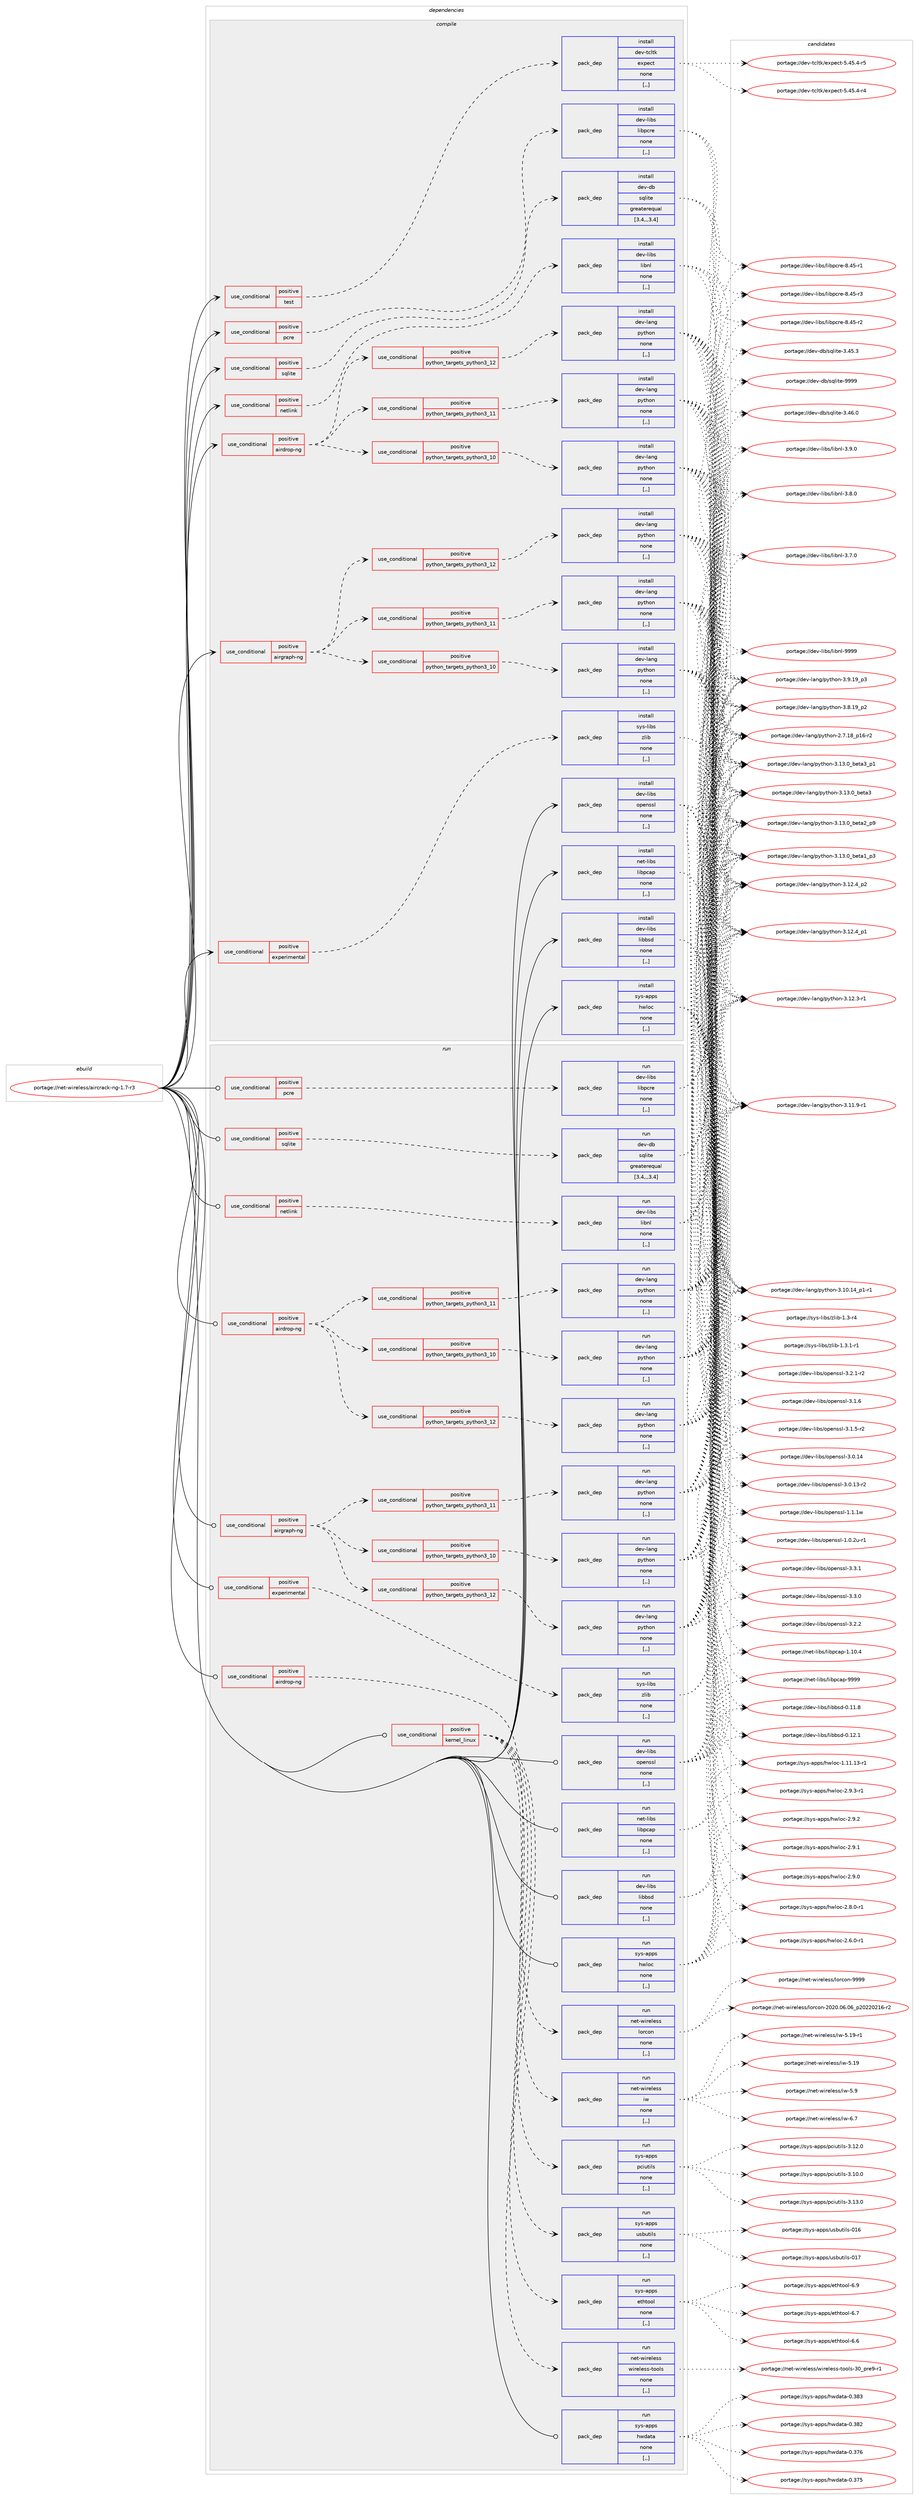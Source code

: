 digraph prolog {

# *************
# Graph options
# *************

newrank=true;
concentrate=true;
compound=true;
graph [rankdir=LR,fontname=Helvetica,fontsize=10,ranksep=1.5];#, ranksep=2.5, nodesep=0.2];
edge  [arrowhead=vee];
node  [fontname=Helvetica,fontsize=10];

# **********
# The ebuild
# **********

subgraph cluster_leftcol {
color=gray;
label=<<i>ebuild</i>>;
id [label="portage://net-wireless/aircrack-ng-1.7-r3", color=red, width=4, href="../net-wireless/aircrack-ng-1.7-r3.svg"];
}

# ****************
# The dependencies
# ****************

subgraph cluster_midcol {
color=gray;
label=<<i>dependencies</i>>;
subgraph cluster_compile {
fillcolor="#eeeeee";
style=filled;
label=<<i>compile</i>>;
subgraph cond102047 {
dependency385639 [label=<<TABLE BORDER="0" CELLBORDER="1" CELLSPACING="0" CELLPADDING="4"><TR><TD ROWSPAN="3" CELLPADDING="10">use_conditional</TD></TR><TR><TD>positive</TD></TR><TR><TD>airdrop-ng</TD></TR></TABLE>>, shape=none, color=red];
subgraph cond102048 {
dependency385640 [label=<<TABLE BORDER="0" CELLBORDER="1" CELLSPACING="0" CELLPADDING="4"><TR><TD ROWSPAN="3" CELLPADDING="10">use_conditional</TD></TR><TR><TD>positive</TD></TR><TR><TD>python_targets_python3_10</TD></TR></TABLE>>, shape=none, color=red];
subgraph pack280796 {
dependency385641 [label=<<TABLE BORDER="0" CELLBORDER="1" CELLSPACING="0" CELLPADDING="4" WIDTH="220"><TR><TD ROWSPAN="6" CELLPADDING="30">pack_dep</TD></TR><TR><TD WIDTH="110">install</TD></TR><TR><TD>dev-lang</TD></TR><TR><TD>python</TD></TR><TR><TD>none</TD></TR><TR><TD>[,,]</TD></TR></TABLE>>, shape=none, color=blue];
}
dependency385640:e -> dependency385641:w [weight=20,style="dashed",arrowhead="vee"];
}
dependency385639:e -> dependency385640:w [weight=20,style="dashed",arrowhead="vee"];
subgraph cond102049 {
dependency385642 [label=<<TABLE BORDER="0" CELLBORDER="1" CELLSPACING="0" CELLPADDING="4"><TR><TD ROWSPAN="3" CELLPADDING="10">use_conditional</TD></TR><TR><TD>positive</TD></TR><TR><TD>python_targets_python3_11</TD></TR></TABLE>>, shape=none, color=red];
subgraph pack280797 {
dependency385643 [label=<<TABLE BORDER="0" CELLBORDER="1" CELLSPACING="0" CELLPADDING="4" WIDTH="220"><TR><TD ROWSPAN="6" CELLPADDING="30">pack_dep</TD></TR><TR><TD WIDTH="110">install</TD></TR><TR><TD>dev-lang</TD></TR><TR><TD>python</TD></TR><TR><TD>none</TD></TR><TR><TD>[,,]</TD></TR></TABLE>>, shape=none, color=blue];
}
dependency385642:e -> dependency385643:w [weight=20,style="dashed",arrowhead="vee"];
}
dependency385639:e -> dependency385642:w [weight=20,style="dashed",arrowhead="vee"];
subgraph cond102050 {
dependency385644 [label=<<TABLE BORDER="0" CELLBORDER="1" CELLSPACING="0" CELLPADDING="4"><TR><TD ROWSPAN="3" CELLPADDING="10">use_conditional</TD></TR><TR><TD>positive</TD></TR><TR><TD>python_targets_python3_12</TD></TR></TABLE>>, shape=none, color=red];
subgraph pack280798 {
dependency385645 [label=<<TABLE BORDER="0" CELLBORDER="1" CELLSPACING="0" CELLPADDING="4" WIDTH="220"><TR><TD ROWSPAN="6" CELLPADDING="30">pack_dep</TD></TR><TR><TD WIDTH="110">install</TD></TR><TR><TD>dev-lang</TD></TR><TR><TD>python</TD></TR><TR><TD>none</TD></TR><TR><TD>[,,]</TD></TR></TABLE>>, shape=none, color=blue];
}
dependency385644:e -> dependency385645:w [weight=20,style="dashed",arrowhead="vee"];
}
dependency385639:e -> dependency385644:w [weight=20,style="dashed",arrowhead="vee"];
}
id:e -> dependency385639:w [weight=20,style="solid",arrowhead="vee"];
subgraph cond102051 {
dependency385646 [label=<<TABLE BORDER="0" CELLBORDER="1" CELLSPACING="0" CELLPADDING="4"><TR><TD ROWSPAN="3" CELLPADDING="10">use_conditional</TD></TR><TR><TD>positive</TD></TR><TR><TD>airgraph-ng</TD></TR></TABLE>>, shape=none, color=red];
subgraph cond102052 {
dependency385647 [label=<<TABLE BORDER="0" CELLBORDER="1" CELLSPACING="0" CELLPADDING="4"><TR><TD ROWSPAN="3" CELLPADDING="10">use_conditional</TD></TR><TR><TD>positive</TD></TR><TR><TD>python_targets_python3_10</TD></TR></TABLE>>, shape=none, color=red];
subgraph pack280799 {
dependency385648 [label=<<TABLE BORDER="0" CELLBORDER="1" CELLSPACING="0" CELLPADDING="4" WIDTH="220"><TR><TD ROWSPAN="6" CELLPADDING="30">pack_dep</TD></TR><TR><TD WIDTH="110">install</TD></TR><TR><TD>dev-lang</TD></TR><TR><TD>python</TD></TR><TR><TD>none</TD></TR><TR><TD>[,,]</TD></TR></TABLE>>, shape=none, color=blue];
}
dependency385647:e -> dependency385648:w [weight=20,style="dashed",arrowhead="vee"];
}
dependency385646:e -> dependency385647:w [weight=20,style="dashed",arrowhead="vee"];
subgraph cond102053 {
dependency385649 [label=<<TABLE BORDER="0" CELLBORDER="1" CELLSPACING="0" CELLPADDING="4"><TR><TD ROWSPAN="3" CELLPADDING="10">use_conditional</TD></TR><TR><TD>positive</TD></TR><TR><TD>python_targets_python3_11</TD></TR></TABLE>>, shape=none, color=red];
subgraph pack280800 {
dependency385650 [label=<<TABLE BORDER="0" CELLBORDER="1" CELLSPACING="0" CELLPADDING="4" WIDTH="220"><TR><TD ROWSPAN="6" CELLPADDING="30">pack_dep</TD></TR><TR><TD WIDTH="110">install</TD></TR><TR><TD>dev-lang</TD></TR><TR><TD>python</TD></TR><TR><TD>none</TD></TR><TR><TD>[,,]</TD></TR></TABLE>>, shape=none, color=blue];
}
dependency385649:e -> dependency385650:w [weight=20,style="dashed",arrowhead="vee"];
}
dependency385646:e -> dependency385649:w [weight=20,style="dashed",arrowhead="vee"];
subgraph cond102054 {
dependency385651 [label=<<TABLE BORDER="0" CELLBORDER="1" CELLSPACING="0" CELLPADDING="4"><TR><TD ROWSPAN="3" CELLPADDING="10">use_conditional</TD></TR><TR><TD>positive</TD></TR><TR><TD>python_targets_python3_12</TD></TR></TABLE>>, shape=none, color=red];
subgraph pack280801 {
dependency385652 [label=<<TABLE BORDER="0" CELLBORDER="1" CELLSPACING="0" CELLPADDING="4" WIDTH="220"><TR><TD ROWSPAN="6" CELLPADDING="30">pack_dep</TD></TR><TR><TD WIDTH="110">install</TD></TR><TR><TD>dev-lang</TD></TR><TR><TD>python</TD></TR><TR><TD>none</TD></TR><TR><TD>[,,]</TD></TR></TABLE>>, shape=none, color=blue];
}
dependency385651:e -> dependency385652:w [weight=20,style="dashed",arrowhead="vee"];
}
dependency385646:e -> dependency385651:w [weight=20,style="dashed",arrowhead="vee"];
}
id:e -> dependency385646:w [weight=20,style="solid",arrowhead="vee"];
subgraph cond102055 {
dependency385653 [label=<<TABLE BORDER="0" CELLBORDER="1" CELLSPACING="0" CELLPADDING="4"><TR><TD ROWSPAN="3" CELLPADDING="10">use_conditional</TD></TR><TR><TD>positive</TD></TR><TR><TD>experimental</TD></TR></TABLE>>, shape=none, color=red];
subgraph pack280802 {
dependency385654 [label=<<TABLE BORDER="0" CELLBORDER="1" CELLSPACING="0" CELLPADDING="4" WIDTH="220"><TR><TD ROWSPAN="6" CELLPADDING="30">pack_dep</TD></TR><TR><TD WIDTH="110">install</TD></TR><TR><TD>sys-libs</TD></TR><TR><TD>zlib</TD></TR><TR><TD>none</TD></TR><TR><TD>[,,]</TD></TR></TABLE>>, shape=none, color=blue];
}
dependency385653:e -> dependency385654:w [weight=20,style="dashed",arrowhead="vee"];
}
id:e -> dependency385653:w [weight=20,style="solid",arrowhead="vee"];
subgraph cond102056 {
dependency385655 [label=<<TABLE BORDER="0" CELLBORDER="1" CELLSPACING="0" CELLPADDING="4"><TR><TD ROWSPAN="3" CELLPADDING="10">use_conditional</TD></TR><TR><TD>positive</TD></TR><TR><TD>netlink</TD></TR></TABLE>>, shape=none, color=red];
subgraph pack280803 {
dependency385656 [label=<<TABLE BORDER="0" CELLBORDER="1" CELLSPACING="0" CELLPADDING="4" WIDTH="220"><TR><TD ROWSPAN="6" CELLPADDING="30">pack_dep</TD></TR><TR><TD WIDTH="110">install</TD></TR><TR><TD>dev-libs</TD></TR><TR><TD>libnl</TD></TR><TR><TD>none</TD></TR><TR><TD>[,,]</TD></TR></TABLE>>, shape=none, color=blue];
}
dependency385655:e -> dependency385656:w [weight=20,style="dashed",arrowhead="vee"];
}
id:e -> dependency385655:w [weight=20,style="solid",arrowhead="vee"];
subgraph cond102057 {
dependency385657 [label=<<TABLE BORDER="0" CELLBORDER="1" CELLSPACING="0" CELLPADDING="4"><TR><TD ROWSPAN="3" CELLPADDING="10">use_conditional</TD></TR><TR><TD>positive</TD></TR><TR><TD>pcre</TD></TR></TABLE>>, shape=none, color=red];
subgraph pack280804 {
dependency385658 [label=<<TABLE BORDER="0" CELLBORDER="1" CELLSPACING="0" CELLPADDING="4" WIDTH="220"><TR><TD ROWSPAN="6" CELLPADDING="30">pack_dep</TD></TR><TR><TD WIDTH="110">install</TD></TR><TR><TD>dev-libs</TD></TR><TR><TD>libpcre</TD></TR><TR><TD>none</TD></TR><TR><TD>[,,]</TD></TR></TABLE>>, shape=none, color=blue];
}
dependency385657:e -> dependency385658:w [weight=20,style="dashed",arrowhead="vee"];
}
id:e -> dependency385657:w [weight=20,style="solid",arrowhead="vee"];
subgraph cond102058 {
dependency385659 [label=<<TABLE BORDER="0" CELLBORDER="1" CELLSPACING="0" CELLPADDING="4"><TR><TD ROWSPAN="3" CELLPADDING="10">use_conditional</TD></TR><TR><TD>positive</TD></TR><TR><TD>sqlite</TD></TR></TABLE>>, shape=none, color=red];
subgraph pack280805 {
dependency385660 [label=<<TABLE BORDER="0" CELLBORDER="1" CELLSPACING="0" CELLPADDING="4" WIDTH="220"><TR><TD ROWSPAN="6" CELLPADDING="30">pack_dep</TD></TR><TR><TD WIDTH="110">install</TD></TR><TR><TD>dev-db</TD></TR><TR><TD>sqlite</TD></TR><TR><TD>greaterequal</TD></TR><TR><TD>[3.4,,,3.4]</TD></TR></TABLE>>, shape=none, color=blue];
}
dependency385659:e -> dependency385660:w [weight=20,style="dashed",arrowhead="vee"];
}
id:e -> dependency385659:w [weight=20,style="solid",arrowhead="vee"];
subgraph cond102059 {
dependency385661 [label=<<TABLE BORDER="0" CELLBORDER="1" CELLSPACING="0" CELLPADDING="4"><TR><TD ROWSPAN="3" CELLPADDING="10">use_conditional</TD></TR><TR><TD>positive</TD></TR><TR><TD>test</TD></TR></TABLE>>, shape=none, color=red];
subgraph pack280806 {
dependency385662 [label=<<TABLE BORDER="0" CELLBORDER="1" CELLSPACING="0" CELLPADDING="4" WIDTH="220"><TR><TD ROWSPAN="6" CELLPADDING="30">pack_dep</TD></TR><TR><TD WIDTH="110">install</TD></TR><TR><TD>dev-tcltk</TD></TR><TR><TD>expect</TD></TR><TR><TD>none</TD></TR><TR><TD>[,,]</TD></TR></TABLE>>, shape=none, color=blue];
}
dependency385661:e -> dependency385662:w [weight=20,style="dashed",arrowhead="vee"];
}
id:e -> dependency385661:w [weight=20,style="solid",arrowhead="vee"];
subgraph pack280807 {
dependency385663 [label=<<TABLE BORDER="0" CELLBORDER="1" CELLSPACING="0" CELLPADDING="4" WIDTH="220"><TR><TD ROWSPAN="6" CELLPADDING="30">pack_dep</TD></TR><TR><TD WIDTH="110">install</TD></TR><TR><TD>dev-libs</TD></TR><TR><TD>libbsd</TD></TR><TR><TD>none</TD></TR><TR><TD>[,,]</TD></TR></TABLE>>, shape=none, color=blue];
}
id:e -> dependency385663:w [weight=20,style="solid",arrowhead="vee"];
subgraph pack280808 {
dependency385664 [label=<<TABLE BORDER="0" CELLBORDER="1" CELLSPACING="0" CELLPADDING="4" WIDTH="220"><TR><TD ROWSPAN="6" CELLPADDING="30">pack_dep</TD></TR><TR><TD WIDTH="110">install</TD></TR><TR><TD>dev-libs</TD></TR><TR><TD>openssl</TD></TR><TR><TD>none</TD></TR><TR><TD>[,,]</TD></TR></TABLE>>, shape=none, color=blue];
}
id:e -> dependency385664:w [weight=20,style="solid",arrowhead="vee"];
subgraph pack280809 {
dependency385665 [label=<<TABLE BORDER="0" CELLBORDER="1" CELLSPACING="0" CELLPADDING="4" WIDTH="220"><TR><TD ROWSPAN="6" CELLPADDING="30">pack_dep</TD></TR><TR><TD WIDTH="110">install</TD></TR><TR><TD>net-libs</TD></TR><TR><TD>libpcap</TD></TR><TR><TD>none</TD></TR><TR><TD>[,,]</TD></TR></TABLE>>, shape=none, color=blue];
}
id:e -> dependency385665:w [weight=20,style="solid",arrowhead="vee"];
subgraph pack280810 {
dependency385666 [label=<<TABLE BORDER="0" CELLBORDER="1" CELLSPACING="0" CELLPADDING="4" WIDTH="220"><TR><TD ROWSPAN="6" CELLPADDING="30">pack_dep</TD></TR><TR><TD WIDTH="110">install</TD></TR><TR><TD>sys-apps</TD></TR><TR><TD>hwloc</TD></TR><TR><TD>none</TD></TR><TR><TD>[,,]</TD></TR></TABLE>>, shape=none, color=blue];
}
id:e -> dependency385666:w [weight=20,style="solid",arrowhead="vee"];
}
subgraph cluster_compileandrun {
fillcolor="#eeeeee";
style=filled;
label=<<i>compile and run</i>>;
}
subgraph cluster_run {
fillcolor="#eeeeee";
style=filled;
label=<<i>run</i>>;
subgraph cond102060 {
dependency385667 [label=<<TABLE BORDER="0" CELLBORDER="1" CELLSPACING="0" CELLPADDING="4"><TR><TD ROWSPAN="3" CELLPADDING="10">use_conditional</TD></TR><TR><TD>positive</TD></TR><TR><TD>airdrop-ng</TD></TR></TABLE>>, shape=none, color=red];
subgraph cond102061 {
dependency385668 [label=<<TABLE BORDER="0" CELLBORDER="1" CELLSPACING="0" CELLPADDING="4"><TR><TD ROWSPAN="3" CELLPADDING="10">use_conditional</TD></TR><TR><TD>positive</TD></TR><TR><TD>python_targets_python3_10</TD></TR></TABLE>>, shape=none, color=red];
subgraph pack280811 {
dependency385669 [label=<<TABLE BORDER="0" CELLBORDER="1" CELLSPACING="0" CELLPADDING="4" WIDTH="220"><TR><TD ROWSPAN="6" CELLPADDING="30">pack_dep</TD></TR><TR><TD WIDTH="110">run</TD></TR><TR><TD>dev-lang</TD></TR><TR><TD>python</TD></TR><TR><TD>none</TD></TR><TR><TD>[,,]</TD></TR></TABLE>>, shape=none, color=blue];
}
dependency385668:e -> dependency385669:w [weight=20,style="dashed",arrowhead="vee"];
}
dependency385667:e -> dependency385668:w [weight=20,style="dashed",arrowhead="vee"];
subgraph cond102062 {
dependency385670 [label=<<TABLE BORDER="0" CELLBORDER="1" CELLSPACING="0" CELLPADDING="4"><TR><TD ROWSPAN="3" CELLPADDING="10">use_conditional</TD></TR><TR><TD>positive</TD></TR><TR><TD>python_targets_python3_11</TD></TR></TABLE>>, shape=none, color=red];
subgraph pack280812 {
dependency385671 [label=<<TABLE BORDER="0" CELLBORDER="1" CELLSPACING="0" CELLPADDING="4" WIDTH="220"><TR><TD ROWSPAN="6" CELLPADDING="30">pack_dep</TD></TR><TR><TD WIDTH="110">run</TD></TR><TR><TD>dev-lang</TD></TR><TR><TD>python</TD></TR><TR><TD>none</TD></TR><TR><TD>[,,]</TD></TR></TABLE>>, shape=none, color=blue];
}
dependency385670:e -> dependency385671:w [weight=20,style="dashed",arrowhead="vee"];
}
dependency385667:e -> dependency385670:w [weight=20,style="dashed",arrowhead="vee"];
subgraph cond102063 {
dependency385672 [label=<<TABLE BORDER="0" CELLBORDER="1" CELLSPACING="0" CELLPADDING="4"><TR><TD ROWSPAN="3" CELLPADDING="10">use_conditional</TD></TR><TR><TD>positive</TD></TR><TR><TD>python_targets_python3_12</TD></TR></TABLE>>, shape=none, color=red];
subgraph pack280813 {
dependency385673 [label=<<TABLE BORDER="0" CELLBORDER="1" CELLSPACING="0" CELLPADDING="4" WIDTH="220"><TR><TD ROWSPAN="6" CELLPADDING="30">pack_dep</TD></TR><TR><TD WIDTH="110">run</TD></TR><TR><TD>dev-lang</TD></TR><TR><TD>python</TD></TR><TR><TD>none</TD></TR><TR><TD>[,,]</TD></TR></TABLE>>, shape=none, color=blue];
}
dependency385672:e -> dependency385673:w [weight=20,style="dashed",arrowhead="vee"];
}
dependency385667:e -> dependency385672:w [weight=20,style="dashed",arrowhead="vee"];
}
id:e -> dependency385667:w [weight=20,style="solid",arrowhead="odot"];
subgraph cond102064 {
dependency385674 [label=<<TABLE BORDER="0" CELLBORDER="1" CELLSPACING="0" CELLPADDING="4"><TR><TD ROWSPAN="3" CELLPADDING="10">use_conditional</TD></TR><TR><TD>positive</TD></TR><TR><TD>airdrop-ng</TD></TR></TABLE>>, shape=none, color=red];
subgraph pack280814 {
dependency385675 [label=<<TABLE BORDER="0" CELLBORDER="1" CELLSPACING="0" CELLPADDING="4" WIDTH="220"><TR><TD ROWSPAN="6" CELLPADDING="30">pack_dep</TD></TR><TR><TD WIDTH="110">run</TD></TR><TR><TD>net-wireless</TD></TR><TR><TD>lorcon</TD></TR><TR><TD>none</TD></TR><TR><TD>[,,]</TD></TR></TABLE>>, shape=none, color=blue];
}
dependency385674:e -> dependency385675:w [weight=20,style="dashed",arrowhead="vee"];
}
id:e -> dependency385674:w [weight=20,style="solid",arrowhead="odot"];
subgraph cond102065 {
dependency385676 [label=<<TABLE BORDER="0" CELLBORDER="1" CELLSPACING="0" CELLPADDING="4"><TR><TD ROWSPAN="3" CELLPADDING="10">use_conditional</TD></TR><TR><TD>positive</TD></TR><TR><TD>airgraph-ng</TD></TR></TABLE>>, shape=none, color=red];
subgraph cond102066 {
dependency385677 [label=<<TABLE BORDER="0" CELLBORDER="1" CELLSPACING="0" CELLPADDING="4"><TR><TD ROWSPAN="3" CELLPADDING="10">use_conditional</TD></TR><TR><TD>positive</TD></TR><TR><TD>python_targets_python3_10</TD></TR></TABLE>>, shape=none, color=red];
subgraph pack280815 {
dependency385678 [label=<<TABLE BORDER="0" CELLBORDER="1" CELLSPACING="0" CELLPADDING="4" WIDTH="220"><TR><TD ROWSPAN="6" CELLPADDING="30">pack_dep</TD></TR><TR><TD WIDTH="110">run</TD></TR><TR><TD>dev-lang</TD></TR><TR><TD>python</TD></TR><TR><TD>none</TD></TR><TR><TD>[,,]</TD></TR></TABLE>>, shape=none, color=blue];
}
dependency385677:e -> dependency385678:w [weight=20,style="dashed",arrowhead="vee"];
}
dependency385676:e -> dependency385677:w [weight=20,style="dashed",arrowhead="vee"];
subgraph cond102067 {
dependency385679 [label=<<TABLE BORDER="0" CELLBORDER="1" CELLSPACING="0" CELLPADDING="4"><TR><TD ROWSPAN="3" CELLPADDING="10">use_conditional</TD></TR><TR><TD>positive</TD></TR><TR><TD>python_targets_python3_11</TD></TR></TABLE>>, shape=none, color=red];
subgraph pack280816 {
dependency385680 [label=<<TABLE BORDER="0" CELLBORDER="1" CELLSPACING="0" CELLPADDING="4" WIDTH="220"><TR><TD ROWSPAN="6" CELLPADDING="30">pack_dep</TD></TR><TR><TD WIDTH="110">run</TD></TR><TR><TD>dev-lang</TD></TR><TR><TD>python</TD></TR><TR><TD>none</TD></TR><TR><TD>[,,]</TD></TR></TABLE>>, shape=none, color=blue];
}
dependency385679:e -> dependency385680:w [weight=20,style="dashed",arrowhead="vee"];
}
dependency385676:e -> dependency385679:w [weight=20,style="dashed",arrowhead="vee"];
subgraph cond102068 {
dependency385681 [label=<<TABLE BORDER="0" CELLBORDER="1" CELLSPACING="0" CELLPADDING="4"><TR><TD ROWSPAN="3" CELLPADDING="10">use_conditional</TD></TR><TR><TD>positive</TD></TR><TR><TD>python_targets_python3_12</TD></TR></TABLE>>, shape=none, color=red];
subgraph pack280817 {
dependency385682 [label=<<TABLE BORDER="0" CELLBORDER="1" CELLSPACING="0" CELLPADDING="4" WIDTH="220"><TR><TD ROWSPAN="6" CELLPADDING="30">pack_dep</TD></TR><TR><TD WIDTH="110">run</TD></TR><TR><TD>dev-lang</TD></TR><TR><TD>python</TD></TR><TR><TD>none</TD></TR><TR><TD>[,,]</TD></TR></TABLE>>, shape=none, color=blue];
}
dependency385681:e -> dependency385682:w [weight=20,style="dashed",arrowhead="vee"];
}
dependency385676:e -> dependency385681:w [weight=20,style="dashed",arrowhead="vee"];
}
id:e -> dependency385676:w [weight=20,style="solid",arrowhead="odot"];
subgraph cond102069 {
dependency385683 [label=<<TABLE BORDER="0" CELLBORDER="1" CELLSPACING="0" CELLPADDING="4"><TR><TD ROWSPAN="3" CELLPADDING="10">use_conditional</TD></TR><TR><TD>positive</TD></TR><TR><TD>experimental</TD></TR></TABLE>>, shape=none, color=red];
subgraph pack280818 {
dependency385684 [label=<<TABLE BORDER="0" CELLBORDER="1" CELLSPACING="0" CELLPADDING="4" WIDTH="220"><TR><TD ROWSPAN="6" CELLPADDING="30">pack_dep</TD></TR><TR><TD WIDTH="110">run</TD></TR><TR><TD>sys-libs</TD></TR><TR><TD>zlib</TD></TR><TR><TD>none</TD></TR><TR><TD>[,,]</TD></TR></TABLE>>, shape=none, color=blue];
}
dependency385683:e -> dependency385684:w [weight=20,style="dashed",arrowhead="vee"];
}
id:e -> dependency385683:w [weight=20,style="solid",arrowhead="odot"];
subgraph cond102070 {
dependency385685 [label=<<TABLE BORDER="0" CELLBORDER="1" CELLSPACING="0" CELLPADDING="4"><TR><TD ROWSPAN="3" CELLPADDING="10">use_conditional</TD></TR><TR><TD>positive</TD></TR><TR><TD>kernel_linux</TD></TR></TABLE>>, shape=none, color=red];
subgraph pack280819 {
dependency385686 [label=<<TABLE BORDER="0" CELLBORDER="1" CELLSPACING="0" CELLPADDING="4" WIDTH="220"><TR><TD ROWSPAN="6" CELLPADDING="30">pack_dep</TD></TR><TR><TD WIDTH="110">run</TD></TR><TR><TD>net-wireless</TD></TR><TR><TD>iw</TD></TR><TR><TD>none</TD></TR><TR><TD>[,,]</TD></TR></TABLE>>, shape=none, color=blue];
}
dependency385685:e -> dependency385686:w [weight=20,style="dashed",arrowhead="vee"];
subgraph pack280820 {
dependency385687 [label=<<TABLE BORDER="0" CELLBORDER="1" CELLSPACING="0" CELLPADDING="4" WIDTH="220"><TR><TD ROWSPAN="6" CELLPADDING="30">pack_dep</TD></TR><TR><TD WIDTH="110">run</TD></TR><TR><TD>net-wireless</TD></TR><TR><TD>wireless-tools</TD></TR><TR><TD>none</TD></TR><TR><TD>[,,]</TD></TR></TABLE>>, shape=none, color=blue];
}
dependency385685:e -> dependency385687:w [weight=20,style="dashed",arrowhead="vee"];
subgraph pack280821 {
dependency385688 [label=<<TABLE BORDER="0" CELLBORDER="1" CELLSPACING="0" CELLPADDING="4" WIDTH="220"><TR><TD ROWSPAN="6" CELLPADDING="30">pack_dep</TD></TR><TR><TD WIDTH="110">run</TD></TR><TR><TD>sys-apps</TD></TR><TR><TD>ethtool</TD></TR><TR><TD>none</TD></TR><TR><TD>[,,]</TD></TR></TABLE>>, shape=none, color=blue];
}
dependency385685:e -> dependency385688:w [weight=20,style="dashed",arrowhead="vee"];
subgraph pack280822 {
dependency385689 [label=<<TABLE BORDER="0" CELLBORDER="1" CELLSPACING="0" CELLPADDING="4" WIDTH="220"><TR><TD ROWSPAN="6" CELLPADDING="30">pack_dep</TD></TR><TR><TD WIDTH="110">run</TD></TR><TR><TD>sys-apps</TD></TR><TR><TD>usbutils</TD></TR><TR><TD>none</TD></TR><TR><TD>[,,]</TD></TR></TABLE>>, shape=none, color=blue];
}
dependency385685:e -> dependency385689:w [weight=20,style="dashed",arrowhead="vee"];
subgraph pack280823 {
dependency385690 [label=<<TABLE BORDER="0" CELLBORDER="1" CELLSPACING="0" CELLPADDING="4" WIDTH="220"><TR><TD ROWSPAN="6" CELLPADDING="30">pack_dep</TD></TR><TR><TD WIDTH="110">run</TD></TR><TR><TD>sys-apps</TD></TR><TR><TD>pciutils</TD></TR><TR><TD>none</TD></TR><TR><TD>[,,]</TD></TR></TABLE>>, shape=none, color=blue];
}
dependency385685:e -> dependency385690:w [weight=20,style="dashed",arrowhead="vee"];
}
id:e -> dependency385685:w [weight=20,style="solid",arrowhead="odot"];
subgraph cond102071 {
dependency385691 [label=<<TABLE BORDER="0" CELLBORDER="1" CELLSPACING="0" CELLPADDING="4"><TR><TD ROWSPAN="3" CELLPADDING="10">use_conditional</TD></TR><TR><TD>positive</TD></TR><TR><TD>netlink</TD></TR></TABLE>>, shape=none, color=red];
subgraph pack280824 {
dependency385692 [label=<<TABLE BORDER="0" CELLBORDER="1" CELLSPACING="0" CELLPADDING="4" WIDTH="220"><TR><TD ROWSPAN="6" CELLPADDING="30">pack_dep</TD></TR><TR><TD WIDTH="110">run</TD></TR><TR><TD>dev-libs</TD></TR><TR><TD>libnl</TD></TR><TR><TD>none</TD></TR><TR><TD>[,,]</TD></TR></TABLE>>, shape=none, color=blue];
}
dependency385691:e -> dependency385692:w [weight=20,style="dashed",arrowhead="vee"];
}
id:e -> dependency385691:w [weight=20,style="solid",arrowhead="odot"];
subgraph cond102072 {
dependency385693 [label=<<TABLE BORDER="0" CELLBORDER="1" CELLSPACING="0" CELLPADDING="4"><TR><TD ROWSPAN="3" CELLPADDING="10">use_conditional</TD></TR><TR><TD>positive</TD></TR><TR><TD>pcre</TD></TR></TABLE>>, shape=none, color=red];
subgraph pack280825 {
dependency385694 [label=<<TABLE BORDER="0" CELLBORDER="1" CELLSPACING="0" CELLPADDING="4" WIDTH="220"><TR><TD ROWSPAN="6" CELLPADDING="30">pack_dep</TD></TR><TR><TD WIDTH="110">run</TD></TR><TR><TD>dev-libs</TD></TR><TR><TD>libpcre</TD></TR><TR><TD>none</TD></TR><TR><TD>[,,]</TD></TR></TABLE>>, shape=none, color=blue];
}
dependency385693:e -> dependency385694:w [weight=20,style="dashed",arrowhead="vee"];
}
id:e -> dependency385693:w [weight=20,style="solid",arrowhead="odot"];
subgraph cond102073 {
dependency385695 [label=<<TABLE BORDER="0" CELLBORDER="1" CELLSPACING="0" CELLPADDING="4"><TR><TD ROWSPAN="3" CELLPADDING="10">use_conditional</TD></TR><TR><TD>positive</TD></TR><TR><TD>sqlite</TD></TR></TABLE>>, shape=none, color=red];
subgraph pack280826 {
dependency385696 [label=<<TABLE BORDER="0" CELLBORDER="1" CELLSPACING="0" CELLPADDING="4" WIDTH="220"><TR><TD ROWSPAN="6" CELLPADDING="30">pack_dep</TD></TR><TR><TD WIDTH="110">run</TD></TR><TR><TD>dev-db</TD></TR><TR><TD>sqlite</TD></TR><TR><TD>greaterequal</TD></TR><TR><TD>[3.4,,,3.4]</TD></TR></TABLE>>, shape=none, color=blue];
}
dependency385695:e -> dependency385696:w [weight=20,style="dashed",arrowhead="vee"];
}
id:e -> dependency385695:w [weight=20,style="solid",arrowhead="odot"];
subgraph pack280827 {
dependency385697 [label=<<TABLE BORDER="0" CELLBORDER="1" CELLSPACING="0" CELLPADDING="4" WIDTH="220"><TR><TD ROWSPAN="6" CELLPADDING="30">pack_dep</TD></TR><TR><TD WIDTH="110">run</TD></TR><TR><TD>dev-libs</TD></TR><TR><TD>libbsd</TD></TR><TR><TD>none</TD></TR><TR><TD>[,,]</TD></TR></TABLE>>, shape=none, color=blue];
}
id:e -> dependency385697:w [weight=20,style="solid",arrowhead="odot"];
subgraph pack280828 {
dependency385698 [label=<<TABLE BORDER="0" CELLBORDER="1" CELLSPACING="0" CELLPADDING="4" WIDTH="220"><TR><TD ROWSPAN="6" CELLPADDING="30">pack_dep</TD></TR><TR><TD WIDTH="110">run</TD></TR><TR><TD>dev-libs</TD></TR><TR><TD>openssl</TD></TR><TR><TD>none</TD></TR><TR><TD>[,,]</TD></TR></TABLE>>, shape=none, color=blue];
}
id:e -> dependency385698:w [weight=20,style="solid",arrowhead="odot"];
subgraph pack280829 {
dependency385699 [label=<<TABLE BORDER="0" CELLBORDER="1" CELLSPACING="0" CELLPADDING="4" WIDTH="220"><TR><TD ROWSPAN="6" CELLPADDING="30">pack_dep</TD></TR><TR><TD WIDTH="110">run</TD></TR><TR><TD>net-libs</TD></TR><TR><TD>libpcap</TD></TR><TR><TD>none</TD></TR><TR><TD>[,,]</TD></TR></TABLE>>, shape=none, color=blue];
}
id:e -> dependency385699:w [weight=20,style="solid",arrowhead="odot"];
subgraph pack280830 {
dependency385700 [label=<<TABLE BORDER="0" CELLBORDER="1" CELLSPACING="0" CELLPADDING="4" WIDTH="220"><TR><TD ROWSPAN="6" CELLPADDING="30">pack_dep</TD></TR><TR><TD WIDTH="110">run</TD></TR><TR><TD>sys-apps</TD></TR><TR><TD>hwdata</TD></TR><TR><TD>none</TD></TR><TR><TD>[,,]</TD></TR></TABLE>>, shape=none, color=blue];
}
id:e -> dependency385700:w [weight=20,style="solid",arrowhead="odot"];
subgraph pack280831 {
dependency385701 [label=<<TABLE BORDER="0" CELLBORDER="1" CELLSPACING="0" CELLPADDING="4" WIDTH="220"><TR><TD ROWSPAN="6" CELLPADDING="30">pack_dep</TD></TR><TR><TD WIDTH="110">run</TD></TR><TR><TD>sys-apps</TD></TR><TR><TD>hwloc</TD></TR><TR><TD>none</TD></TR><TR><TD>[,,]</TD></TR></TABLE>>, shape=none, color=blue];
}
id:e -> dependency385701:w [weight=20,style="solid",arrowhead="odot"];
}
}

# **************
# The candidates
# **************

subgraph cluster_choices {
rank=same;
color=gray;
label=<<i>candidates</i>>;

subgraph choice280796 {
color=black;
nodesep=1;
choice10010111845108971101034711212111610411111045514649514648959810111697519511249 [label="portage://dev-lang/python-3.13.0_beta3_p1", color=red, width=4,href="../dev-lang/python-3.13.0_beta3_p1.svg"];
choice1001011184510897110103471121211161041111104551464951464895981011169751 [label="portage://dev-lang/python-3.13.0_beta3", color=red, width=4,href="../dev-lang/python-3.13.0_beta3.svg"];
choice10010111845108971101034711212111610411111045514649514648959810111697509511257 [label="portage://dev-lang/python-3.13.0_beta2_p9", color=red, width=4,href="../dev-lang/python-3.13.0_beta2_p9.svg"];
choice10010111845108971101034711212111610411111045514649514648959810111697499511251 [label="portage://dev-lang/python-3.13.0_beta1_p3", color=red, width=4,href="../dev-lang/python-3.13.0_beta1_p3.svg"];
choice100101118451089711010347112121116104111110455146495046529511250 [label="portage://dev-lang/python-3.12.4_p2", color=red, width=4,href="../dev-lang/python-3.12.4_p2.svg"];
choice100101118451089711010347112121116104111110455146495046529511249 [label="portage://dev-lang/python-3.12.4_p1", color=red, width=4,href="../dev-lang/python-3.12.4_p1.svg"];
choice100101118451089711010347112121116104111110455146495046514511449 [label="portage://dev-lang/python-3.12.3-r1", color=red, width=4,href="../dev-lang/python-3.12.3-r1.svg"];
choice100101118451089711010347112121116104111110455146494946574511449 [label="portage://dev-lang/python-3.11.9-r1", color=red, width=4,href="../dev-lang/python-3.11.9-r1.svg"];
choice100101118451089711010347112121116104111110455146494846495295112494511449 [label="portage://dev-lang/python-3.10.14_p1-r1", color=red, width=4,href="../dev-lang/python-3.10.14_p1-r1.svg"];
choice100101118451089711010347112121116104111110455146574649579511251 [label="portage://dev-lang/python-3.9.19_p3", color=red, width=4,href="../dev-lang/python-3.9.19_p3.svg"];
choice100101118451089711010347112121116104111110455146564649579511250 [label="portage://dev-lang/python-3.8.19_p2", color=red, width=4,href="../dev-lang/python-3.8.19_p2.svg"];
choice100101118451089711010347112121116104111110455046554649569511249544511450 [label="portage://dev-lang/python-2.7.18_p16-r2", color=red, width=4,href="../dev-lang/python-2.7.18_p16-r2.svg"];
dependency385641:e -> choice10010111845108971101034711212111610411111045514649514648959810111697519511249:w [style=dotted,weight="100"];
dependency385641:e -> choice1001011184510897110103471121211161041111104551464951464895981011169751:w [style=dotted,weight="100"];
dependency385641:e -> choice10010111845108971101034711212111610411111045514649514648959810111697509511257:w [style=dotted,weight="100"];
dependency385641:e -> choice10010111845108971101034711212111610411111045514649514648959810111697499511251:w [style=dotted,weight="100"];
dependency385641:e -> choice100101118451089711010347112121116104111110455146495046529511250:w [style=dotted,weight="100"];
dependency385641:e -> choice100101118451089711010347112121116104111110455146495046529511249:w [style=dotted,weight="100"];
dependency385641:e -> choice100101118451089711010347112121116104111110455146495046514511449:w [style=dotted,weight="100"];
dependency385641:e -> choice100101118451089711010347112121116104111110455146494946574511449:w [style=dotted,weight="100"];
dependency385641:e -> choice100101118451089711010347112121116104111110455146494846495295112494511449:w [style=dotted,weight="100"];
dependency385641:e -> choice100101118451089711010347112121116104111110455146574649579511251:w [style=dotted,weight="100"];
dependency385641:e -> choice100101118451089711010347112121116104111110455146564649579511250:w [style=dotted,weight="100"];
dependency385641:e -> choice100101118451089711010347112121116104111110455046554649569511249544511450:w [style=dotted,weight="100"];
}
subgraph choice280797 {
color=black;
nodesep=1;
choice10010111845108971101034711212111610411111045514649514648959810111697519511249 [label="portage://dev-lang/python-3.13.0_beta3_p1", color=red, width=4,href="../dev-lang/python-3.13.0_beta3_p1.svg"];
choice1001011184510897110103471121211161041111104551464951464895981011169751 [label="portage://dev-lang/python-3.13.0_beta3", color=red, width=4,href="../dev-lang/python-3.13.0_beta3.svg"];
choice10010111845108971101034711212111610411111045514649514648959810111697509511257 [label="portage://dev-lang/python-3.13.0_beta2_p9", color=red, width=4,href="../dev-lang/python-3.13.0_beta2_p9.svg"];
choice10010111845108971101034711212111610411111045514649514648959810111697499511251 [label="portage://dev-lang/python-3.13.0_beta1_p3", color=red, width=4,href="../dev-lang/python-3.13.0_beta1_p3.svg"];
choice100101118451089711010347112121116104111110455146495046529511250 [label="portage://dev-lang/python-3.12.4_p2", color=red, width=4,href="../dev-lang/python-3.12.4_p2.svg"];
choice100101118451089711010347112121116104111110455146495046529511249 [label="portage://dev-lang/python-3.12.4_p1", color=red, width=4,href="../dev-lang/python-3.12.4_p1.svg"];
choice100101118451089711010347112121116104111110455146495046514511449 [label="portage://dev-lang/python-3.12.3-r1", color=red, width=4,href="../dev-lang/python-3.12.3-r1.svg"];
choice100101118451089711010347112121116104111110455146494946574511449 [label="portage://dev-lang/python-3.11.9-r1", color=red, width=4,href="../dev-lang/python-3.11.9-r1.svg"];
choice100101118451089711010347112121116104111110455146494846495295112494511449 [label="portage://dev-lang/python-3.10.14_p1-r1", color=red, width=4,href="../dev-lang/python-3.10.14_p1-r1.svg"];
choice100101118451089711010347112121116104111110455146574649579511251 [label="portage://dev-lang/python-3.9.19_p3", color=red, width=4,href="../dev-lang/python-3.9.19_p3.svg"];
choice100101118451089711010347112121116104111110455146564649579511250 [label="portage://dev-lang/python-3.8.19_p2", color=red, width=4,href="../dev-lang/python-3.8.19_p2.svg"];
choice100101118451089711010347112121116104111110455046554649569511249544511450 [label="portage://dev-lang/python-2.7.18_p16-r2", color=red, width=4,href="../dev-lang/python-2.7.18_p16-r2.svg"];
dependency385643:e -> choice10010111845108971101034711212111610411111045514649514648959810111697519511249:w [style=dotted,weight="100"];
dependency385643:e -> choice1001011184510897110103471121211161041111104551464951464895981011169751:w [style=dotted,weight="100"];
dependency385643:e -> choice10010111845108971101034711212111610411111045514649514648959810111697509511257:w [style=dotted,weight="100"];
dependency385643:e -> choice10010111845108971101034711212111610411111045514649514648959810111697499511251:w [style=dotted,weight="100"];
dependency385643:e -> choice100101118451089711010347112121116104111110455146495046529511250:w [style=dotted,weight="100"];
dependency385643:e -> choice100101118451089711010347112121116104111110455146495046529511249:w [style=dotted,weight="100"];
dependency385643:e -> choice100101118451089711010347112121116104111110455146495046514511449:w [style=dotted,weight="100"];
dependency385643:e -> choice100101118451089711010347112121116104111110455146494946574511449:w [style=dotted,weight="100"];
dependency385643:e -> choice100101118451089711010347112121116104111110455146494846495295112494511449:w [style=dotted,weight="100"];
dependency385643:e -> choice100101118451089711010347112121116104111110455146574649579511251:w [style=dotted,weight="100"];
dependency385643:e -> choice100101118451089711010347112121116104111110455146564649579511250:w [style=dotted,weight="100"];
dependency385643:e -> choice100101118451089711010347112121116104111110455046554649569511249544511450:w [style=dotted,weight="100"];
}
subgraph choice280798 {
color=black;
nodesep=1;
choice10010111845108971101034711212111610411111045514649514648959810111697519511249 [label="portage://dev-lang/python-3.13.0_beta3_p1", color=red, width=4,href="../dev-lang/python-3.13.0_beta3_p1.svg"];
choice1001011184510897110103471121211161041111104551464951464895981011169751 [label="portage://dev-lang/python-3.13.0_beta3", color=red, width=4,href="../dev-lang/python-3.13.0_beta3.svg"];
choice10010111845108971101034711212111610411111045514649514648959810111697509511257 [label="portage://dev-lang/python-3.13.0_beta2_p9", color=red, width=4,href="../dev-lang/python-3.13.0_beta2_p9.svg"];
choice10010111845108971101034711212111610411111045514649514648959810111697499511251 [label="portage://dev-lang/python-3.13.0_beta1_p3", color=red, width=4,href="../dev-lang/python-3.13.0_beta1_p3.svg"];
choice100101118451089711010347112121116104111110455146495046529511250 [label="portage://dev-lang/python-3.12.4_p2", color=red, width=4,href="../dev-lang/python-3.12.4_p2.svg"];
choice100101118451089711010347112121116104111110455146495046529511249 [label="portage://dev-lang/python-3.12.4_p1", color=red, width=4,href="../dev-lang/python-3.12.4_p1.svg"];
choice100101118451089711010347112121116104111110455146495046514511449 [label="portage://dev-lang/python-3.12.3-r1", color=red, width=4,href="../dev-lang/python-3.12.3-r1.svg"];
choice100101118451089711010347112121116104111110455146494946574511449 [label="portage://dev-lang/python-3.11.9-r1", color=red, width=4,href="../dev-lang/python-3.11.9-r1.svg"];
choice100101118451089711010347112121116104111110455146494846495295112494511449 [label="portage://dev-lang/python-3.10.14_p1-r1", color=red, width=4,href="../dev-lang/python-3.10.14_p1-r1.svg"];
choice100101118451089711010347112121116104111110455146574649579511251 [label="portage://dev-lang/python-3.9.19_p3", color=red, width=4,href="../dev-lang/python-3.9.19_p3.svg"];
choice100101118451089711010347112121116104111110455146564649579511250 [label="portage://dev-lang/python-3.8.19_p2", color=red, width=4,href="../dev-lang/python-3.8.19_p2.svg"];
choice100101118451089711010347112121116104111110455046554649569511249544511450 [label="portage://dev-lang/python-2.7.18_p16-r2", color=red, width=4,href="../dev-lang/python-2.7.18_p16-r2.svg"];
dependency385645:e -> choice10010111845108971101034711212111610411111045514649514648959810111697519511249:w [style=dotted,weight="100"];
dependency385645:e -> choice1001011184510897110103471121211161041111104551464951464895981011169751:w [style=dotted,weight="100"];
dependency385645:e -> choice10010111845108971101034711212111610411111045514649514648959810111697509511257:w [style=dotted,weight="100"];
dependency385645:e -> choice10010111845108971101034711212111610411111045514649514648959810111697499511251:w [style=dotted,weight="100"];
dependency385645:e -> choice100101118451089711010347112121116104111110455146495046529511250:w [style=dotted,weight="100"];
dependency385645:e -> choice100101118451089711010347112121116104111110455146495046529511249:w [style=dotted,weight="100"];
dependency385645:e -> choice100101118451089711010347112121116104111110455146495046514511449:w [style=dotted,weight="100"];
dependency385645:e -> choice100101118451089711010347112121116104111110455146494946574511449:w [style=dotted,weight="100"];
dependency385645:e -> choice100101118451089711010347112121116104111110455146494846495295112494511449:w [style=dotted,weight="100"];
dependency385645:e -> choice100101118451089711010347112121116104111110455146574649579511251:w [style=dotted,weight="100"];
dependency385645:e -> choice100101118451089711010347112121116104111110455146564649579511250:w [style=dotted,weight="100"];
dependency385645:e -> choice100101118451089711010347112121116104111110455046554649569511249544511450:w [style=dotted,weight="100"];
}
subgraph choice280799 {
color=black;
nodesep=1;
choice10010111845108971101034711212111610411111045514649514648959810111697519511249 [label="portage://dev-lang/python-3.13.0_beta3_p1", color=red, width=4,href="../dev-lang/python-3.13.0_beta3_p1.svg"];
choice1001011184510897110103471121211161041111104551464951464895981011169751 [label="portage://dev-lang/python-3.13.0_beta3", color=red, width=4,href="../dev-lang/python-3.13.0_beta3.svg"];
choice10010111845108971101034711212111610411111045514649514648959810111697509511257 [label="portage://dev-lang/python-3.13.0_beta2_p9", color=red, width=4,href="../dev-lang/python-3.13.0_beta2_p9.svg"];
choice10010111845108971101034711212111610411111045514649514648959810111697499511251 [label="portage://dev-lang/python-3.13.0_beta1_p3", color=red, width=4,href="../dev-lang/python-3.13.0_beta1_p3.svg"];
choice100101118451089711010347112121116104111110455146495046529511250 [label="portage://dev-lang/python-3.12.4_p2", color=red, width=4,href="../dev-lang/python-3.12.4_p2.svg"];
choice100101118451089711010347112121116104111110455146495046529511249 [label="portage://dev-lang/python-3.12.4_p1", color=red, width=4,href="../dev-lang/python-3.12.4_p1.svg"];
choice100101118451089711010347112121116104111110455146495046514511449 [label="portage://dev-lang/python-3.12.3-r1", color=red, width=4,href="../dev-lang/python-3.12.3-r1.svg"];
choice100101118451089711010347112121116104111110455146494946574511449 [label="portage://dev-lang/python-3.11.9-r1", color=red, width=4,href="../dev-lang/python-3.11.9-r1.svg"];
choice100101118451089711010347112121116104111110455146494846495295112494511449 [label="portage://dev-lang/python-3.10.14_p1-r1", color=red, width=4,href="../dev-lang/python-3.10.14_p1-r1.svg"];
choice100101118451089711010347112121116104111110455146574649579511251 [label="portage://dev-lang/python-3.9.19_p3", color=red, width=4,href="../dev-lang/python-3.9.19_p3.svg"];
choice100101118451089711010347112121116104111110455146564649579511250 [label="portage://dev-lang/python-3.8.19_p2", color=red, width=4,href="../dev-lang/python-3.8.19_p2.svg"];
choice100101118451089711010347112121116104111110455046554649569511249544511450 [label="portage://dev-lang/python-2.7.18_p16-r2", color=red, width=4,href="../dev-lang/python-2.7.18_p16-r2.svg"];
dependency385648:e -> choice10010111845108971101034711212111610411111045514649514648959810111697519511249:w [style=dotted,weight="100"];
dependency385648:e -> choice1001011184510897110103471121211161041111104551464951464895981011169751:w [style=dotted,weight="100"];
dependency385648:e -> choice10010111845108971101034711212111610411111045514649514648959810111697509511257:w [style=dotted,weight="100"];
dependency385648:e -> choice10010111845108971101034711212111610411111045514649514648959810111697499511251:w [style=dotted,weight="100"];
dependency385648:e -> choice100101118451089711010347112121116104111110455146495046529511250:w [style=dotted,weight="100"];
dependency385648:e -> choice100101118451089711010347112121116104111110455146495046529511249:w [style=dotted,weight="100"];
dependency385648:e -> choice100101118451089711010347112121116104111110455146495046514511449:w [style=dotted,weight="100"];
dependency385648:e -> choice100101118451089711010347112121116104111110455146494946574511449:w [style=dotted,weight="100"];
dependency385648:e -> choice100101118451089711010347112121116104111110455146494846495295112494511449:w [style=dotted,weight="100"];
dependency385648:e -> choice100101118451089711010347112121116104111110455146574649579511251:w [style=dotted,weight="100"];
dependency385648:e -> choice100101118451089711010347112121116104111110455146564649579511250:w [style=dotted,weight="100"];
dependency385648:e -> choice100101118451089711010347112121116104111110455046554649569511249544511450:w [style=dotted,weight="100"];
}
subgraph choice280800 {
color=black;
nodesep=1;
choice10010111845108971101034711212111610411111045514649514648959810111697519511249 [label="portage://dev-lang/python-3.13.0_beta3_p1", color=red, width=4,href="../dev-lang/python-3.13.0_beta3_p1.svg"];
choice1001011184510897110103471121211161041111104551464951464895981011169751 [label="portage://dev-lang/python-3.13.0_beta3", color=red, width=4,href="../dev-lang/python-3.13.0_beta3.svg"];
choice10010111845108971101034711212111610411111045514649514648959810111697509511257 [label="portage://dev-lang/python-3.13.0_beta2_p9", color=red, width=4,href="../dev-lang/python-3.13.0_beta2_p9.svg"];
choice10010111845108971101034711212111610411111045514649514648959810111697499511251 [label="portage://dev-lang/python-3.13.0_beta1_p3", color=red, width=4,href="../dev-lang/python-3.13.0_beta1_p3.svg"];
choice100101118451089711010347112121116104111110455146495046529511250 [label="portage://dev-lang/python-3.12.4_p2", color=red, width=4,href="../dev-lang/python-3.12.4_p2.svg"];
choice100101118451089711010347112121116104111110455146495046529511249 [label="portage://dev-lang/python-3.12.4_p1", color=red, width=4,href="../dev-lang/python-3.12.4_p1.svg"];
choice100101118451089711010347112121116104111110455146495046514511449 [label="portage://dev-lang/python-3.12.3-r1", color=red, width=4,href="../dev-lang/python-3.12.3-r1.svg"];
choice100101118451089711010347112121116104111110455146494946574511449 [label="portage://dev-lang/python-3.11.9-r1", color=red, width=4,href="../dev-lang/python-3.11.9-r1.svg"];
choice100101118451089711010347112121116104111110455146494846495295112494511449 [label="portage://dev-lang/python-3.10.14_p1-r1", color=red, width=4,href="../dev-lang/python-3.10.14_p1-r1.svg"];
choice100101118451089711010347112121116104111110455146574649579511251 [label="portage://dev-lang/python-3.9.19_p3", color=red, width=4,href="../dev-lang/python-3.9.19_p3.svg"];
choice100101118451089711010347112121116104111110455146564649579511250 [label="portage://dev-lang/python-3.8.19_p2", color=red, width=4,href="../dev-lang/python-3.8.19_p2.svg"];
choice100101118451089711010347112121116104111110455046554649569511249544511450 [label="portage://dev-lang/python-2.7.18_p16-r2", color=red, width=4,href="../dev-lang/python-2.7.18_p16-r2.svg"];
dependency385650:e -> choice10010111845108971101034711212111610411111045514649514648959810111697519511249:w [style=dotted,weight="100"];
dependency385650:e -> choice1001011184510897110103471121211161041111104551464951464895981011169751:w [style=dotted,weight="100"];
dependency385650:e -> choice10010111845108971101034711212111610411111045514649514648959810111697509511257:w [style=dotted,weight="100"];
dependency385650:e -> choice10010111845108971101034711212111610411111045514649514648959810111697499511251:w [style=dotted,weight="100"];
dependency385650:e -> choice100101118451089711010347112121116104111110455146495046529511250:w [style=dotted,weight="100"];
dependency385650:e -> choice100101118451089711010347112121116104111110455146495046529511249:w [style=dotted,weight="100"];
dependency385650:e -> choice100101118451089711010347112121116104111110455146495046514511449:w [style=dotted,weight="100"];
dependency385650:e -> choice100101118451089711010347112121116104111110455146494946574511449:w [style=dotted,weight="100"];
dependency385650:e -> choice100101118451089711010347112121116104111110455146494846495295112494511449:w [style=dotted,weight="100"];
dependency385650:e -> choice100101118451089711010347112121116104111110455146574649579511251:w [style=dotted,weight="100"];
dependency385650:e -> choice100101118451089711010347112121116104111110455146564649579511250:w [style=dotted,weight="100"];
dependency385650:e -> choice100101118451089711010347112121116104111110455046554649569511249544511450:w [style=dotted,weight="100"];
}
subgraph choice280801 {
color=black;
nodesep=1;
choice10010111845108971101034711212111610411111045514649514648959810111697519511249 [label="portage://dev-lang/python-3.13.0_beta3_p1", color=red, width=4,href="../dev-lang/python-3.13.0_beta3_p1.svg"];
choice1001011184510897110103471121211161041111104551464951464895981011169751 [label="portage://dev-lang/python-3.13.0_beta3", color=red, width=4,href="../dev-lang/python-3.13.0_beta3.svg"];
choice10010111845108971101034711212111610411111045514649514648959810111697509511257 [label="portage://dev-lang/python-3.13.0_beta2_p9", color=red, width=4,href="../dev-lang/python-3.13.0_beta2_p9.svg"];
choice10010111845108971101034711212111610411111045514649514648959810111697499511251 [label="portage://dev-lang/python-3.13.0_beta1_p3", color=red, width=4,href="../dev-lang/python-3.13.0_beta1_p3.svg"];
choice100101118451089711010347112121116104111110455146495046529511250 [label="portage://dev-lang/python-3.12.4_p2", color=red, width=4,href="../dev-lang/python-3.12.4_p2.svg"];
choice100101118451089711010347112121116104111110455146495046529511249 [label="portage://dev-lang/python-3.12.4_p1", color=red, width=4,href="../dev-lang/python-3.12.4_p1.svg"];
choice100101118451089711010347112121116104111110455146495046514511449 [label="portage://dev-lang/python-3.12.3-r1", color=red, width=4,href="../dev-lang/python-3.12.3-r1.svg"];
choice100101118451089711010347112121116104111110455146494946574511449 [label="portage://dev-lang/python-3.11.9-r1", color=red, width=4,href="../dev-lang/python-3.11.9-r1.svg"];
choice100101118451089711010347112121116104111110455146494846495295112494511449 [label="portage://dev-lang/python-3.10.14_p1-r1", color=red, width=4,href="../dev-lang/python-3.10.14_p1-r1.svg"];
choice100101118451089711010347112121116104111110455146574649579511251 [label="portage://dev-lang/python-3.9.19_p3", color=red, width=4,href="../dev-lang/python-3.9.19_p3.svg"];
choice100101118451089711010347112121116104111110455146564649579511250 [label="portage://dev-lang/python-3.8.19_p2", color=red, width=4,href="../dev-lang/python-3.8.19_p2.svg"];
choice100101118451089711010347112121116104111110455046554649569511249544511450 [label="portage://dev-lang/python-2.7.18_p16-r2", color=red, width=4,href="../dev-lang/python-2.7.18_p16-r2.svg"];
dependency385652:e -> choice10010111845108971101034711212111610411111045514649514648959810111697519511249:w [style=dotted,weight="100"];
dependency385652:e -> choice1001011184510897110103471121211161041111104551464951464895981011169751:w [style=dotted,weight="100"];
dependency385652:e -> choice10010111845108971101034711212111610411111045514649514648959810111697509511257:w [style=dotted,weight="100"];
dependency385652:e -> choice10010111845108971101034711212111610411111045514649514648959810111697499511251:w [style=dotted,weight="100"];
dependency385652:e -> choice100101118451089711010347112121116104111110455146495046529511250:w [style=dotted,weight="100"];
dependency385652:e -> choice100101118451089711010347112121116104111110455146495046529511249:w [style=dotted,weight="100"];
dependency385652:e -> choice100101118451089711010347112121116104111110455146495046514511449:w [style=dotted,weight="100"];
dependency385652:e -> choice100101118451089711010347112121116104111110455146494946574511449:w [style=dotted,weight="100"];
dependency385652:e -> choice100101118451089711010347112121116104111110455146494846495295112494511449:w [style=dotted,weight="100"];
dependency385652:e -> choice100101118451089711010347112121116104111110455146574649579511251:w [style=dotted,weight="100"];
dependency385652:e -> choice100101118451089711010347112121116104111110455146564649579511250:w [style=dotted,weight="100"];
dependency385652:e -> choice100101118451089711010347112121116104111110455046554649569511249544511450:w [style=dotted,weight="100"];
}
subgraph choice280802 {
color=black;
nodesep=1;
choice115121115451081059811547122108105984549465146494511449 [label="portage://sys-libs/zlib-1.3.1-r1", color=red, width=4,href="../sys-libs/zlib-1.3.1-r1.svg"];
choice11512111545108105981154712210810598454946514511452 [label="portage://sys-libs/zlib-1.3-r4", color=red, width=4,href="../sys-libs/zlib-1.3-r4.svg"];
dependency385654:e -> choice115121115451081059811547122108105984549465146494511449:w [style=dotted,weight="100"];
dependency385654:e -> choice11512111545108105981154712210810598454946514511452:w [style=dotted,weight="100"];
}
subgraph choice280803 {
color=black;
nodesep=1;
choice100101118451081059811547108105981101084557575757 [label="portage://dev-libs/libnl-9999", color=red, width=4,href="../dev-libs/libnl-9999.svg"];
choice10010111845108105981154710810598110108455146574648 [label="portage://dev-libs/libnl-3.9.0", color=red, width=4,href="../dev-libs/libnl-3.9.0.svg"];
choice10010111845108105981154710810598110108455146564648 [label="portage://dev-libs/libnl-3.8.0", color=red, width=4,href="../dev-libs/libnl-3.8.0.svg"];
choice10010111845108105981154710810598110108455146554648 [label="portage://dev-libs/libnl-3.7.0", color=red, width=4,href="../dev-libs/libnl-3.7.0.svg"];
dependency385656:e -> choice100101118451081059811547108105981101084557575757:w [style=dotted,weight="100"];
dependency385656:e -> choice10010111845108105981154710810598110108455146574648:w [style=dotted,weight="100"];
dependency385656:e -> choice10010111845108105981154710810598110108455146564648:w [style=dotted,weight="100"];
dependency385656:e -> choice10010111845108105981154710810598110108455146554648:w [style=dotted,weight="100"];
}
subgraph choice280804 {
color=black;
nodesep=1;
choice100101118451081059811547108105981129911410145564652534511451 [label="portage://dev-libs/libpcre-8.45-r3", color=red, width=4,href="../dev-libs/libpcre-8.45-r3.svg"];
choice100101118451081059811547108105981129911410145564652534511450 [label="portage://dev-libs/libpcre-8.45-r2", color=red, width=4,href="../dev-libs/libpcre-8.45-r2.svg"];
choice100101118451081059811547108105981129911410145564652534511449 [label="portage://dev-libs/libpcre-8.45-r1", color=red, width=4,href="../dev-libs/libpcre-8.45-r1.svg"];
dependency385658:e -> choice100101118451081059811547108105981129911410145564652534511451:w [style=dotted,weight="100"];
dependency385658:e -> choice100101118451081059811547108105981129911410145564652534511450:w [style=dotted,weight="100"];
dependency385658:e -> choice100101118451081059811547108105981129911410145564652534511449:w [style=dotted,weight="100"];
}
subgraph choice280805 {
color=black;
nodesep=1;
choice1001011184510098471151131081051161014557575757 [label="portage://dev-db/sqlite-9999", color=red, width=4,href="../dev-db/sqlite-9999.svg"];
choice10010111845100984711511310810511610145514652544648 [label="portage://dev-db/sqlite-3.46.0", color=red, width=4,href="../dev-db/sqlite-3.46.0.svg"];
choice10010111845100984711511310810511610145514652534651 [label="portage://dev-db/sqlite-3.45.3", color=red, width=4,href="../dev-db/sqlite-3.45.3.svg"];
dependency385660:e -> choice1001011184510098471151131081051161014557575757:w [style=dotted,weight="100"];
dependency385660:e -> choice10010111845100984711511310810511610145514652544648:w [style=dotted,weight="100"];
dependency385660:e -> choice10010111845100984711511310810511610145514652534651:w [style=dotted,weight="100"];
}
subgraph choice280806 {
color=black;
nodesep=1;
choice10010111845116991081161074710112011210199116455346525346524511453 [label="portage://dev-tcltk/expect-5.45.4-r5", color=red, width=4,href="../dev-tcltk/expect-5.45.4-r5.svg"];
choice10010111845116991081161074710112011210199116455346525346524511452 [label="portage://dev-tcltk/expect-5.45.4-r4", color=red, width=4,href="../dev-tcltk/expect-5.45.4-r4.svg"];
dependency385662:e -> choice10010111845116991081161074710112011210199116455346525346524511453:w [style=dotted,weight="100"];
dependency385662:e -> choice10010111845116991081161074710112011210199116455346525346524511452:w [style=dotted,weight="100"];
}
subgraph choice280807 {
color=black;
nodesep=1;
choice100101118451081059811547108105989811510045484649504649 [label="portage://dev-libs/libbsd-0.12.1", color=red, width=4,href="../dev-libs/libbsd-0.12.1.svg"];
choice100101118451081059811547108105989811510045484649494656 [label="portage://dev-libs/libbsd-0.11.8", color=red, width=4,href="../dev-libs/libbsd-0.11.8.svg"];
dependency385663:e -> choice100101118451081059811547108105989811510045484649504649:w [style=dotted,weight="100"];
dependency385663:e -> choice100101118451081059811547108105989811510045484649494656:w [style=dotted,weight="100"];
}
subgraph choice280808 {
color=black;
nodesep=1;
choice100101118451081059811547111112101110115115108455146514649 [label="portage://dev-libs/openssl-3.3.1", color=red, width=4,href="../dev-libs/openssl-3.3.1.svg"];
choice100101118451081059811547111112101110115115108455146514648 [label="portage://dev-libs/openssl-3.3.0", color=red, width=4,href="../dev-libs/openssl-3.3.0.svg"];
choice100101118451081059811547111112101110115115108455146504650 [label="portage://dev-libs/openssl-3.2.2", color=red, width=4,href="../dev-libs/openssl-3.2.2.svg"];
choice1001011184510810598115471111121011101151151084551465046494511450 [label="portage://dev-libs/openssl-3.2.1-r2", color=red, width=4,href="../dev-libs/openssl-3.2.1-r2.svg"];
choice100101118451081059811547111112101110115115108455146494654 [label="portage://dev-libs/openssl-3.1.6", color=red, width=4,href="../dev-libs/openssl-3.1.6.svg"];
choice1001011184510810598115471111121011101151151084551464946534511450 [label="portage://dev-libs/openssl-3.1.5-r2", color=red, width=4,href="../dev-libs/openssl-3.1.5-r2.svg"];
choice10010111845108105981154711111210111011511510845514648464952 [label="portage://dev-libs/openssl-3.0.14", color=red, width=4,href="../dev-libs/openssl-3.0.14.svg"];
choice100101118451081059811547111112101110115115108455146484649514511450 [label="portage://dev-libs/openssl-3.0.13-r2", color=red, width=4,href="../dev-libs/openssl-3.0.13-r2.svg"];
choice100101118451081059811547111112101110115115108454946494649119 [label="portage://dev-libs/openssl-1.1.1w", color=red, width=4,href="../dev-libs/openssl-1.1.1w.svg"];
choice1001011184510810598115471111121011101151151084549464846501174511449 [label="portage://dev-libs/openssl-1.0.2u-r1", color=red, width=4,href="../dev-libs/openssl-1.0.2u-r1.svg"];
dependency385664:e -> choice100101118451081059811547111112101110115115108455146514649:w [style=dotted,weight="100"];
dependency385664:e -> choice100101118451081059811547111112101110115115108455146514648:w [style=dotted,weight="100"];
dependency385664:e -> choice100101118451081059811547111112101110115115108455146504650:w [style=dotted,weight="100"];
dependency385664:e -> choice1001011184510810598115471111121011101151151084551465046494511450:w [style=dotted,weight="100"];
dependency385664:e -> choice100101118451081059811547111112101110115115108455146494654:w [style=dotted,weight="100"];
dependency385664:e -> choice1001011184510810598115471111121011101151151084551464946534511450:w [style=dotted,weight="100"];
dependency385664:e -> choice10010111845108105981154711111210111011511510845514648464952:w [style=dotted,weight="100"];
dependency385664:e -> choice100101118451081059811547111112101110115115108455146484649514511450:w [style=dotted,weight="100"];
dependency385664:e -> choice100101118451081059811547111112101110115115108454946494649119:w [style=dotted,weight="100"];
dependency385664:e -> choice1001011184510810598115471111121011101151151084549464846501174511449:w [style=dotted,weight="100"];
}
subgraph choice280809 {
color=black;
nodesep=1;
choice1101011164510810598115471081059811299971124557575757 [label="portage://net-libs/libpcap-9999", color=red, width=4,href="../net-libs/libpcap-9999.svg"];
choice11010111645108105981154710810598112999711245494649484652 [label="portage://net-libs/libpcap-1.10.4", color=red, width=4,href="../net-libs/libpcap-1.10.4.svg"];
dependency385665:e -> choice1101011164510810598115471081059811299971124557575757:w [style=dotted,weight="100"];
dependency385665:e -> choice11010111645108105981154710810598112999711245494649484652:w [style=dotted,weight="100"];
}
subgraph choice280810 {
color=black;
nodesep=1;
choice115121115459711211211547104119108111994550465746514511449 [label="portage://sys-apps/hwloc-2.9.3-r1", color=red, width=4,href="../sys-apps/hwloc-2.9.3-r1.svg"];
choice11512111545971121121154710411910811199455046574650 [label="portage://sys-apps/hwloc-2.9.2", color=red, width=4,href="../sys-apps/hwloc-2.9.2.svg"];
choice11512111545971121121154710411910811199455046574649 [label="portage://sys-apps/hwloc-2.9.1", color=red, width=4,href="../sys-apps/hwloc-2.9.1.svg"];
choice11512111545971121121154710411910811199455046574648 [label="portage://sys-apps/hwloc-2.9.0", color=red, width=4,href="../sys-apps/hwloc-2.9.0.svg"];
choice115121115459711211211547104119108111994550465646484511449 [label="portage://sys-apps/hwloc-2.8.0-r1", color=red, width=4,href="../sys-apps/hwloc-2.8.0-r1.svg"];
choice115121115459711211211547104119108111994550465446484511449 [label="portage://sys-apps/hwloc-2.6.0-r1", color=red, width=4,href="../sys-apps/hwloc-2.6.0-r1.svg"];
choice1151211154597112112115471041191081119945494649494649514511449 [label="portage://sys-apps/hwloc-1.11.13-r1", color=red, width=4,href="../sys-apps/hwloc-1.11.13-r1.svg"];
dependency385666:e -> choice115121115459711211211547104119108111994550465746514511449:w [style=dotted,weight="100"];
dependency385666:e -> choice11512111545971121121154710411910811199455046574650:w [style=dotted,weight="100"];
dependency385666:e -> choice11512111545971121121154710411910811199455046574649:w [style=dotted,weight="100"];
dependency385666:e -> choice11512111545971121121154710411910811199455046574648:w [style=dotted,weight="100"];
dependency385666:e -> choice115121115459711211211547104119108111994550465646484511449:w [style=dotted,weight="100"];
dependency385666:e -> choice115121115459711211211547104119108111994550465446484511449:w [style=dotted,weight="100"];
dependency385666:e -> choice1151211154597112112115471041191081119945494649494649514511449:w [style=dotted,weight="100"];
}
subgraph choice280811 {
color=black;
nodesep=1;
choice10010111845108971101034711212111610411111045514649514648959810111697519511249 [label="portage://dev-lang/python-3.13.0_beta3_p1", color=red, width=4,href="../dev-lang/python-3.13.0_beta3_p1.svg"];
choice1001011184510897110103471121211161041111104551464951464895981011169751 [label="portage://dev-lang/python-3.13.0_beta3", color=red, width=4,href="../dev-lang/python-3.13.0_beta3.svg"];
choice10010111845108971101034711212111610411111045514649514648959810111697509511257 [label="portage://dev-lang/python-3.13.0_beta2_p9", color=red, width=4,href="../dev-lang/python-3.13.0_beta2_p9.svg"];
choice10010111845108971101034711212111610411111045514649514648959810111697499511251 [label="portage://dev-lang/python-3.13.0_beta1_p3", color=red, width=4,href="../dev-lang/python-3.13.0_beta1_p3.svg"];
choice100101118451089711010347112121116104111110455146495046529511250 [label="portage://dev-lang/python-3.12.4_p2", color=red, width=4,href="../dev-lang/python-3.12.4_p2.svg"];
choice100101118451089711010347112121116104111110455146495046529511249 [label="portage://dev-lang/python-3.12.4_p1", color=red, width=4,href="../dev-lang/python-3.12.4_p1.svg"];
choice100101118451089711010347112121116104111110455146495046514511449 [label="portage://dev-lang/python-3.12.3-r1", color=red, width=4,href="../dev-lang/python-3.12.3-r1.svg"];
choice100101118451089711010347112121116104111110455146494946574511449 [label="portage://dev-lang/python-3.11.9-r1", color=red, width=4,href="../dev-lang/python-3.11.9-r1.svg"];
choice100101118451089711010347112121116104111110455146494846495295112494511449 [label="portage://dev-lang/python-3.10.14_p1-r1", color=red, width=4,href="../dev-lang/python-3.10.14_p1-r1.svg"];
choice100101118451089711010347112121116104111110455146574649579511251 [label="portage://dev-lang/python-3.9.19_p3", color=red, width=4,href="../dev-lang/python-3.9.19_p3.svg"];
choice100101118451089711010347112121116104111110455146564649579511250 [label="portage://dev-lang/python-3.8.19_p2", color=red, width=4,href="../dev-lang/python-3.8.19_p2.svg"];
choice100101118451089711010347112121116104111110455046554649569511249544511450 [label="portage://dev-lang/python-2.7.18_p16-r2", color=red, width=4,href="../dev-lang/python-2.7.18_p16-r2.svg"];
dependency385669:e -> choice10010111845108971101034711212111610411111045514649514648959810111697519511249:w [style=dotted,weight="100"];
dependency385669:e -> choice1001011184510897110103471121211161041111104551464951464895981011169751:w [style=dotted,weight="100"];
dependency385669:e -> choice10010111845108971101034711212111610411111045514649514648959810111697509511257:w [style=dotted,weight="100"];
dependency385669:e -> choice10010111845108971101034711212111610411111045514649514648959810111697499511251:w [style=dotted,weight="100"];
dependency385669:e -> choice100101118451089711010347112121116104111110455146495046529511250:w [style=dotted,weight="100"];
dependency385669:e -> choice100101118451089711010347112121116104111110455146495046529511249:w [style=dotted,weight="100"];
dependency385669:e -> choice100101118451089711010347112121116104111110455146495046514511449:w [style=dotted,weight="100"];
dependency385669:e -> choice100101118451089711010347112121116104111110455146494946574511449:w [style=dotted,weight="100"];
dependency385669:e -> choice100101118451089711010347112121116104111110455146494846495295112494511449:w [style=dotted,weight="100"];
dependency385669:e -> choice100101118451089711010347112121116104111110455146574649579511251:w [style=dotted,weight="100"];
dependency385669:e -> choice100101118451089711010347112121116104111110455146564649579511250:w [style=dotted,weight="100"];
dependency385669:e -> choice100101118451089711010347112121116104111110455046554649569511249544511450:w [style=dotted,weight="100"];
}
subgraph choice280812 {
color=black;
nodesep=1;
choice10010111845108971101034711212111610411111045514649514648959810111697519511249 [label="portage://dev-lang/python-3.13.0_beta3_p1", color=red, width=4,href="../dev-lang/python-3.13.0_beta3_p1.svg"];
choice1001011184510897110103471121211161041111104551464951464895981011169751 [label="portage://dev-lang/python-3.13.0_beta3", color=red, width=4,href="../dev-lang/python-3.13.0_beta3.svg"];
choice10010111845108971101034711212111610411111045514649514648959810111697509511257 [label="portage://dev-lang/python-3.13.0_beta2_p9", color=red, width=4,href="../dev-lang/python-3.13.0_beta2_p9.svg"];
choice10010111845108971101034711212111610411111045514649514648959810111697499511251 [label="portage://dev-lang/python-3.13.0_beta1_p3", color=red, width=4,href="../dev-lang/python-3.13.0_beta1_p3.svg"];
choice100101118451089711010347112121116104111110455146495046529511250 [label="portage://dev-lang/python-3.12.4_p2", color=red, width=4,href="../dev-lang/python-3.12.4_p2.svg"];
choice100101118451089711010347112121116104111110455146495046529511249 [label="portage://dev-lang/python-3.12.4_p1", color=red, width=4,href="../dev-lang/python-3.12.4_p1.svg"];
choice100101118451089711010347112121116104111110455146495046514511449 [label="portage://dev-lang/python-3.12.3-r1", color=red, width=4,href="../dev-lang/python-3.12.3-r1.svg"];
choice100101118451089711010347112121116104111110455146494946574511449 [label="portage://dev-lang/python-3.11.9-r1", color=red, width=4,href="../dev-lang/python-3.11.9-r1.svg"];
choice100101118451089711010347112121116104111110455146494846495295112494511449 [label="portage://dev-lang/python-3.10.14_p1-r1", color=red, width=4,href="../dev-lang/python-3.10.14_p1-r1.svg"];
choice100101118451089711010347112121116104111110455146574649579511251 [label="portage://dev-lang/python-3.9.19_p3", color=red, width=4,href="../dev-lang/python-3.9.19_p3.svg"];
choice100101118451089711010347112121116104111110455146564649579511250 [label="portage://dev-lang/python-3.8.19_p2", color=red, width=4,href="../dev-lang/python-3.8.19_p2.svg"];
choice100101118451089711010347112121116104111110455046554649569511249544511450 [label="portage://dev-lang/python-2.7.18_p16-r2", color=red, width=4,href="../dev-lang/python-2.7.18_p16-r2.svg"];
dependency385671:e -> choice10010111845108971101034711212111610411111045514649514648959810111697519511249:w [style=dotted,weight="100"];
dependency385671:e -> choice1001011184510897110103471121211161041111104551464951464895981011169751:w [style=dotted,weight="100"];
dependency385671:e -> choice10010111845108971101034711212111610411111045514649514648959810111697509511257:w [style=dotted,weight="100"];
dependency385671:e -> choice10010111845108971101034711212111610411111045514649514648959810111697499511251:w [style=dotted,weight="100"];
dependency385671:e -> choice100101118451089711010347112121116104111110455146495046529511250:w [style=dotted,weight="100"];
dependency385671:e -> choice100101118451089711010347112121116104111110455146495046529511249:w [style=dotted,weight="100"];
dependency385671:e -> choice100101118451089711010347112121116104111110455146495046514511449:w [style=dotted,weight="100"];
dependency385671:e -> choice100101118451089711010347112121116104111110455146494946574511449:w [style=dotted,weight="100"];
dependency385671:e -> choice100101118451089711010347112121116104111110455146494846495295112494511449:w [style=dotted,weight="100"];
dependency385671:e -> choice100101118451089711010347112121116104111110455146574649579511251:w [style=dotted,weight="100"];
dependency385671:e -> choice100101118451089711010347112121116104111110455146564649579511250:w [style=dotted,weight="100"];
dependency385671:e -> choice100101118451089711010347112121116104111110455046554649569511249544511450:w [style=dotted,weight="100"];
}
subgraph choice280813 {
color=black;
nodesep=1;
choice10010111845108971101034711212111610411111045514649514648959810111697519511249 [label="portage://dev-lang/python-3.13.0_beta3_p1", color=red, width=4,href="../dev-lang/python-3.13.0_beta3_p1.svg"];
choice1001011184510897110103471121211161041111104551464951464895981011169751 [label="portage://dev-lang/python-3.13.0_beta3", color=red, width=4,href="../dev-lang/python-3.13.0_beta3.svg"];
choice10010111845108971101034711212111610411111045514649514648959810111697509511257 [label="portage://dev-lang/python-3.13.0_beta2_p9", color=red, width=4,href="../dev-lang/python-3.13.0_beta2_p9.svg"];
choice10010111845108971101034711212111610411111045514649514648959810111697499511251 [label="portage://dev-lang/python-3.13.0_beta1_p3", color=red, width=4,href="../dev-lang/python-3.13.0_beta1_p3.svg"];
choice100101118451089711010347112121116104111110455146495046529511250 [label="portage://dev-lang/python-3.12.4_p2", color=red, width=4,href="../dev-lang/python-3.12.4_p2.svg"];
choice100101118451089711010347112121116104111110455146495046529511249 [label="portage://dev-lang/python-3.12.4_p1", color=red, width=4,href="../dev-lang/python-3.12.4_p1.svg"];
choice100101118451089711010347112121116104111110455146495046514511449 [label="portage://dev-lang/python-3.12.3-r1", color=red, width=4,href="../dev-lang/python-3.12.3-r1.svg"];
choice100101118451089711010347112121116104111110455146494946574511449 [label="portage://dev-lang/python-3.11.9-r1", color=red, width=4,href="../dev-lang/python-3.11.9-r1.svg"];
choice100101118451089711010347112121116104111110455146494846495295112494511449 [label="portage://dev-lang/python-3.10.14_p1-r1", color=red, width=4,href="../dev-lang/python-3.10.14_p1-r1.svg"];
choice100101118451089711010347112121116104111110455146574649579511251 [label="portage://dev-lang/python-3.9.19_p3", color=red, width=4,href="../dev-lang/python-3.9.19_p3.svg"];
choice100101118451089711010347112121116104111110455146564649579511250 [label="portage://dev-lang/python-3.8.19_p2", color=red, width=4,href="../dev-lang/python-3.8.19_p2.svg"];
choice100101118451089711010347112121116104111110455046554649569511249544511450 [label="portage://dev-lang/python-2.7.18_p16-r2", color=red, width=4,href="../dev-lang/python-2.7.18_p16-r2.svg"];
dependency385673:e -> choice10010111845108971101034711212111610411111045514649514648959810111697519511249:w [style=dotted,weight="100"];
dependency385673:e -> choice1001011184510897110103471121211161041111104551464951464895981011169751:w [style=dotted,weight="100"];
dependency385673:e -> choice10010111845108971101034711212111610411111045514649514648959810111697509511257:w [style=dotted,weight="100"];
dependency385673:e -> choice10010111845108971101034711212111610411111045514649514648959810111697499511251:w [style=dotted,weight="100"];
dependency385673:e -> choice100101118451089711010347112121116104111110455146495046529511250:w [style=dotted,weight="100"];
dependency385673:e -> choice100101118451089711010347112121116104111110455146495046529511249:w [style=dotted,weight="100"];
dependency385673:e -> choice100101118451089711010347112121116104111110455146495046514511449:w [style=dotted,weight="100"];
dependency385673:e -> choice100101118451089711010347112121116104111110455146494946574511449:w [style=dotted,weight="100"];
dependency385673:e -> choice100101118451089711010347112121116104111110455146494846495295112494511449:w [style=dotted,weight="100"];
dependency385673:e -> choice100101118451089711010347112121116104111110455146574649579511251:w [style=dotted,weight="100"];
dependency385673:e -> choice100101118451089711010347112121116104111110455146564649579511250:w [style=dotted,weight="100"];
dependency385673:e -> choice100101118451089711010347112121116104111110455046554649569511249544511450:w [style=dotted,weight="100"];
}
subgraph choice280814 {
color=black;
nodesep=1;
choice1101011164511910511410110810111511547108111114991111104557575757 [label="portage://net-wireless/lorcon-9999", color=red, width=4,href="../net-wireless/lorcon-9999.svg"];
choice11010111645119105114101108101115115471081111149911111045504850484648544648549511250485050485049544511450 [label="portage://net-wireless/lorcon-2020.06.06_p20220216-r2", color=red, width=4,href="../net-wireless/lorcon-2020.06.06_p20220216-r2.svg"];
dependency385675:e -> choice1101011164511910511410110810111511547108111114991111104557575757:w [style=dotted,weight="100"];
dependency385675:e -> choice11010111645119105114101108101115115471081111149911111045504850484648544648549511250485050485049544511450:w [style=dotted,weight="100"];
}
subgraph choice280815 {
color=black;
nodesep=1;
choice10010111845108971101034711212111610411111045514649514648959810111697519511249 [label="portage://dev-lang/python-3.13.0_beta3_p1", color=red, width=4,href="../dev-lang/python-3.13.0_beta3_p1.svg"];
choice1001011184510897110103471121211161041111104551464951464895981011169751 [label="portage://dev-lang/python-3.13.0_beta3", color=red, width=4,href="../dev-lang/python-3.13.0_beta3.svg"];
choice10010111845108971101034711212111610411111045514649514648959810111697509511257 [label="portage://dev-lang/python-3.13.0_beta2_p9", color=red, width=4,href="../dev-lang/python-3.13.0_beta2_p9.svg"];
choice10010111845108971101034711212111610411111045514649514648959810111697499511251 [label="portage://dev-lang/python-3.13.0_beta1_p3", color=red, width=4,href="../dev-lang/python-3.13.0_beta1_p3.svg"];
choice100101118451089711010347112121116104111110455146495046529511250 [label="portage://dev-lang/python-3.12.4_p2", color=red, width=4,href="../dev-lang/python-3.12.4_p2.svg"];
choice100101118451089711010347112121116104111110455146495046529511249 [label="portage://dev-lang/python-3.12.4_p1", color=red, width=4,href="../dev-lang/python-3.12.4_p1.svg"];
choice100101118451089711010347112121116104111110455146495046514511449 [label="portage://dev-lang/python-3.12.3-r1", color=red, width=4,href="../dev-lang/python-3.12.3-r1.svg"];
choice100101118451089711010347112121116104111110455146494946574511449 [label="portage://dev-lang/python-3.11.9-r1", color=red, width=4,href="../dev-lang/python-3.11.9-r1.svg"];
choice100101118451089711010347112121116104111110455146494846495295112494511449 [label="portage://dev-lang/python-3.10.14_p1-r1", color=red, width=4,href="../dev-lang/python-3.10.14_p1-r1.svg"];
choice100101118451089711010347112121116104111110455146574649579511251 [label="portage://dev-lang/python-3.9.19_p3", color=red, width=4,href="../dev-lang/python-3.9.19_p3.svg"];
choice100101118451089711010347112121116104111110455146564649579511250 [label="portage://dev-lang/python-3.8.19_p2", color=red, width=4,href="../dev-lang/python-3.8.19_p2.svg"];
choice100101118451089711010347112121116104111110455046554649569511249544511450 [label="portage://dev-lang/python-2.7.18_p16-r2", color=red, width=4,href="../dev-lang/python-2.7.18_p16-r2.svg"];
dependency385678:e -> choice10010111845108971101034711212111610411111045514649514648959810111697519511249:w [style=dotted,weight="100"];
dependency385678:e -> choice1001011184510897110103471121211161041111104551464951464895981011169751:w [style=dotted,weight="100"];
dependency385678:e -> choice10010111845108971101034711212111610411111045514649514648959810111697509511257:w [style=dotted,weight="100"];
dependency385678:e -> choice10010111845108971101034711212111610411111045514649514648959810111697499511251:w [style=dotted,weight="100"];
dependency385678:e -> choice100101118451089711010347112121116104111110455146495046529511250:w [style=dotted,weight="100"];
dependency385678:e -> choice100101118451089711010347112121116104111110455146495046529511249:w [style=dotted,weight="100"];
dependency385678:e -> choice100101118451089711010347112121116104111110455146495046514511449:w [style=dotted,weight="100"];
dependency385678:e -> choice100101118451089711010347112121116104111110455146494946574511449:w [style=dotted,weight="100"];
dependency385678:e -> choice100101118451089711010347112121116104111110455146494846495295112494511449:w [style=dotted,weight="100"];
dependency385678:e -> choice100101118451089711010347112121116104111110455146574649579511251:w [style=dotted,weight="100"];
dependency385678:e -> choice100101118451089711010347112121116104111110455146564649579511250:w [style=dotted,weight="100"];
dependency385678:e -> choice100101118451089711010347112121116104111110455046554649569511249544511450:w [style=dotted,weight="100"];
}
subgraph choice280816 {
color=black;
nodesep=1;
choice10010111845108971101034711212111610411111045514649514648959810111697519511249 [label="portage://dev-lang/python-3.13.0_beta3_p1", color=red, width=4,href="../dev-lang/python-3.13.0_beta3_p1.svg"];
choice1001011184510897110103471121211161041111104551464951464895981011169751 [label="portage://dev-lang/python-3.13.0_beta3", color=red, width=4,href="../dev-lang/python-3.13.0_beta3.svg"];
choice10010111845108971101034711212111610411111045514649514648959810111697509511257 [label="portage://dev-lang/python-3.13.0_beta2_p9", color=red, width=4,href="../dev-lang/python-3.13.0_beta2_p9.svg"];
choice10010111845108971101034711212111610411111045514649514648959810111697499511251 [label="portage://dev-lang/python-3.13.0_beta1_p3", color=red, width=4,href="../dev-lang/python-3.13.0_beta1_p3.svg"];
choice100101118451089711010347112121116104111110455146495046529511250 [label="portage://dev-lang/python-3.12.4_p2", color=red, width=4,href="../dev-lang/python-3.12.4_p2.svg"];
choice100101118451089711010347112121116104111110455146495046529511249 [label="portage://dev-lang/python-3.12.4_p1", color=red, width=4,href="../dev-lang/python-3.12.4_p1.svg"];
choice100101118451089711010347112121116104111110455146495046514511449 [label="portage://dev-lang/python-3.12.3-r1", color=red, width=4,href="../dev-lang/python-3.12.3-r1.svg"];
choice100101118451089711010347112121116104111110455146494946574511449 [label="portage://dev-lang/python-3.11.9-r1", color=red, width=4,href="../dev-lang/python-3.11.9-r1.svg"];
choice100101118451089711010347112121116104111110455146494846495295112494511449 [label="portage://dev-lang/python-3.10.14_p1-r1", color=red, width=4,href="../dev-lang/python-3.10.14_p1-r1.svg"];
choice100101118451089711010347112121116104111110455146574649579511251 [label="portage://dev-lang/python-3.9.19_p3", color=red, width=4,href="../dev-lang/python-3.9.19_p3.svg"];
choice100101118451089711010347112121116104111110455146564649579511250 [label="portage://dev-lang/python-3.8.19_p2", color=red, width=4,href="../dev-lang/python-3.8.19_p2.svg"];
choice100101118451089711010347112121116104111110455046554649569511249544511450 [label="portage://dev-lang/python-2.7.18_p16-r2", color=red, width=4,href="../dev-lang/python-2.7.18_p16-r2.svg"];
dependency385680:e -> choice10010111845108971101034711212111610411111045514649514648959810111697519511249:w [style=dotted,weight="100"];
dependency385680:e -> choice1001011184510897110103471121211161041111104551464951464895981011169751:w [style=dotted,weight="100"];
dependency385680:e -> choice10010111845108971101034711212111610411111045514649514648959810111697509511257:w [style=dotted,weight="100"];
dependency385680:e -> choice10010111845108971101034711212111610411111045514649514648959810111697499511251:w [style=dotted,weight="100"];
dependency385680:e -> choice100101118451089711010347112121116104111110455146495046529511250:w [style=dotted,weight="100"];
dependency385680:e -> choice100101118451089711010347112121116104111110455146495046529511249:w [style=dotted,weight="100"];
dependency385680:e -> choice100101118451089711010347112121116104111110455146495046514511449:w [style=dotted,weight="100"];
dependency385680:e -> choice100101118451089711010347112121116104111110455146494946574511449:w [style=dotted,weight="100"];
dependency385680:e -> choice100101118451089711010347112121116104111110455146494846495295112494511449:w [style=dotted,weight="100"];
dependency385680:e -> choice100101118451089711010347112121116104111110455146574649579511251:w [style=dotted,weight="100"];
dependency385680:e -> choice100101118451089711010347112121116104111110455146564649579511250:w [style=dotted,weight="100"];
dependency385680:e -> choice100101118451089711010347112121116104111110455046554649569511249544511450:w [style=dotted,weight="100"];
}
subgraph choice280817 {
color=black;
nodesep=1;
choice10010111845108971101034711212111610411111045514649514648959810111697519511249 [label="portage://dev-lang/python-3.13.0_beta3_p1", color=red, width=4,href="../dev-lang/python-3.13.0_beta3_p1.svg"];
choice1001011184510897110103471121211161041111104551464951464895981011169751 [label="portage://dev-lang/python-3.13.0_beta3", color=red, width=4,href="../dev-lang/python-3.13.0_beta3.svg"];
choice10010111845108971101034711212111610411111045514649514648959810111697509511257 [label="portage://dev-lang/python-3.13.0_beta2_p9", color=red, width=4,href="../dev-lang/python-3.13.0_beta2_p9.svg"];
choice10010111845108971101034711212111610411111045514649514648959810111697499511251 [label="portage://dev-lang/python-3.13.0_beta1_p3", color=red, width=4,href="../dev-lang/python-3.13.0_beta1_p3.svg"];
choice100101118451089711010347112121116104111110455146495046529511250 [label="portage://dev-lang/python-3.12.4_p2", color=red, width=4,href="../dev-lang/python-3.12.4_p2.svg"];
choice100101118451089711010347112121116104111110455146495046529511249 [label="portage://dev-lang/python-3.12.4_p1", color=red, width=4,href="../dev-lang/python-3.12.4_p1.svg"];
choice100101118451089711010347112121116104111110455146495046514511449 [label="portage://dev-lang/python-3.12.3-r1", color=red, width=4,href="../dev-lang/python-3.12.3-r1.svg"];
choice100101118451089711010347112121116104111110455146494946574511449 [label="portage://dev-lang/python-3.11.9-r1", color=red, width=4,href="../dev-lang/python-3.11.9-r1.svg"];
choice100101118451089711010347112121116104111110455146494846495295112494511449 [label="portage://dev-lang/python-3.10.14_p1-r1", color=red, width=4,href="../dev-lang/python-3.10.14_p1-r1.svg"];
choice100101118451089711010347112121116104111110455146574649579511251 [label="portage://dev-lang/python-3.9.19_p3", color=red, width=4,href="../dev-lang/python-3.9.19_p3.svg"];
choice100101118451089711010347112121116104111110455146564649579511250 [label="portage://dev-lang/python-3.8.19_p2", color=red, width=4,href="../dev-lang/python-3.8.19_p2.svg"];
choice100101118451089711010347112121116104111110455046554649569511249544511450 [label="portage://dev-lang/python-2.7.18_p16-r2", color=red, width=4,href="../dev-lang/python-2.7.18_p16-r2.svg"];
dependency385682:e -> choice10010111845108971101034711212111610411111045514649514648959810111697519511249:w [style=dotted,weight="100"];
dependency385682:e -> choice1001011184510897110103471121211161041111104551464951464895981011169751:w [style=dotted,weight="100"];
dependency385682:e -> choice10010111845108971101034711212111610411111045514649514648959810111697509511257:w [style=dotted,weight="100"];
dependency385682:e -> choice10010111845108971101034711212111610411111045514649514648959810111697499511251:w [style=dotted,weight="100"];
dependency385682:e -> choice100101118451089711010347112121116104111110455146495046529511250:w [style=dotted,weight="100"];
dependency385682:e -> choice100101118451089711010347112121116104111110455146495046529511249:w [style=dotted,weight="100"];
dependency385682:e -> choice100101118451089711010347112121116104111110455146495046514511449:w [style=dotted,weight="100"];
dependency385682:e -> choice100101118451089711010347112121116104111110455146494946574511449:w [style=dotted,weight="100"];
dependency385682:e -> choice100101118451089711010347112121116104111110455146494846495295112494511449:w [style=dotted,weight="100"];
dependency385682:e -> choice100101118451089711010347112121116104111110455146574649579511251:w [style=dotted,weight="100"];
dependency385682:e -> choice100101118451089711010347112121116104111110455146564649579511250:w [style=dotted,weight="100"];
dependency385682:e -> choice100101118451089711010347112121116104111110455046554649569511249544511450:w [style=dotted,weight="100"];
}
subgraph choice280818 {
color=black;
nodesep=1;
choice115121115451081059811547122108105984549465146494511449 [label="portage://sys-libs/zlib-1.3.1-r1", color=red, width=4,href="../sys-libs/zlib-1.3.1-r1.svg"];
choice11512111545108105981154712210810598454946514511452 [label="portage://sys-libs/zlib-1.3-r4", color=red, width=4,href="../sys-libs/zlib-1.3-r4.svg"];
dependency385684:e -> choice115121115451081059811547122108105984549465146494511449:w [style=dotted,weight="100"];
dependency385684:e -> choice11512111545108105981154712210810598454946514511452:w [style=dotted,weight="100"];
}
subgraph choice280819 {
color=black;
nodesep=1;
choice110101116451191051141011081011151154710511945544655 [label="portage://net-wireless/iw-6.7", color=red, width=4,href="../net-wireless/iw-6.7.svg"];
choice110101116451191051141011081011151154710511945534649574511449 [label="portage://net-wireless/iw-5.19-r1", color=red, width=4,href="../net-wireless/iw-5.19-r1.svg"];
choice11010111645119105114101108101115115471051194553464957 [label="portage://net-wireless/iw-5.19", color=red, width=4,href="../net-wireless/iw-5.19.svg"];
choice110101116451191051141011081011151154710511945534657 [label="portage://net-wireless/iw-5.9", color=red, width=4,href="../net-wireless/iw-5.9.svg"];
dependency385686:e -> choice110101116451191051141011081011151154710511945544655:w [style=dotted,weight="100"];
dependency385686:e -> choice110101116451191051141011081011151154710511945534649574511449:w [style=dotted,weight="100"];
dependency385686:e -> choice11010111645119105114101108101115115471051194553464957:w [style=dotted,weight="100"];
dependency385686:e -> choice110101116451191051141011081011151154710511945534657:w [style=dotted,weight="100"];
}
subgraph choice280820 {
color=black;
nodesep=1;
choice11010111645119105114101108101115115471191051141011081011151154511611111110811545514895112114101574511449 [label="portage://net-wireless/wireless-tools-30_pre9-r1", color=red, width=4,href="../net-wireless/wireless-tools-30_pre9-r1.svg"];
dependency385687:e -> choice11010111645119105114101108101115115471191051141011081011151154511611111110811545514895112114101574511449:w [style=dotted,weight="100"];
}
subgraph choice280821 {
color=black;
nodesep=1;
choice11512111545971121121154710111610411611111110845544657 [label="portage://sys-apps/ethtool-6.9", color=red, width=4,href="../sys-apps/ethtool-6.9.svg"];
choice11512111545971121121154710111610411611111110845544655 [label="portage://sys-apps/ethtool-6.7", color=red, width=4,href="../sys-apps/ethtool-6.7.svg"];
choice11512111545971121121154710111610411611111110845544654 [label="portage://sys-apps/ethtool-6.6", color=red, width=4,href="../sys-apps/ethtool-6.6.svg"];
dependency385688:e -> choice11512111545971121121154710111610411611111110845544657:w [style=dotted,weight="100"];
dependency385688:e -> choice11512111545971121121154710111610411611111110845544655:w [style=dotted,weight="100"];
dependency385688:e -> choice11512111545971121121154710111610411611111110845544654:w [style=dotted,weight="100"];
}
subgraph choice280822 {
color=black;
nodesep=1;
choice1151211154597112112115471171159811711610510811545484955 [label="portage://sys-apps/usbutils-017", color=red, width=4,href="../sys-apps/usbutils-017.svg"];
choice1151211154597112112115471171159811711610510811545484954 [label="portage://sys-apps/usbutils-016", color=red, width=4,href="../sys-apps/usbutils-016.svg"];
dependency385689:e -> choice1151211154597112112115471171159811711610510811545484955:w [style=dotted,weight="100"];
dependency385689:e -> choice1151211154597112112115471171159811711610510811545484954:w [style=dotted,weight="100"];
}
subgraph choice280823 {
color=black;
nodesep=1;
choice1151211154597112112115471129910511711610510811545514649514648 [label="portage://sys-apps/pciutils-3.13.0", color=red, width=4,href="../sys-apps/pciutils-3.13.0.svg"];
choice1151211154597112112115471129910511711610510811545514649504648 [label="portage://sys-apps/pciutils-3.12.0", color=red, width=4,href="../sys-apps/pciutils-3.12.0.svg"];
choice1151211154597112112115471129910511711610510811545514649484648 [label="portage://sys-apps/pciutils-3.10.0", color=red, width=4,href="../sys-apps/pciutils-3.10.0.svg"];
dependency385690:e -> choice1151211154597112112115471129910511711610510811545514649514648:w [style=dotted,weight="100"];
dependency385690:e -> choice1151211154597112112115471129910511711610510811545514649504648:w [style=dotted,weight="100"];
dependency385690:e -> choice1151211154597112112115471129910511711610510811545514649484648:w [style=dotted,weight="100"];
}
subgraph choice280824 {
color=black;
nodesep=1;
choice100101118451081059811547108105981101084557575757 [label="portage://dev-libs/libnl-9999", color=red, width=4,href="../dev-libs/libnl-9999.svg"];
choice10010111845108105981154710810598110108455146574648 [label="portage://dev-libs/libnl-3.9.0", color=red, width=4,href="../dev-libs/libnl-3.9.0.svg"];
choice10010111845108105981154710810598110108455146564648 [label="portage://dev-libs/libnl-3.8.0", color=red, width=4,href="../dev-libs/libnl-3.8.0.svg"];
choice10010111845108105981154710810598110108455146554648 [label="portage://dev-libs/libnl-3.7.0", color=red, width=4,href="../dev-libs/libnl-3.7.0.svg"];
dependency385692:e -> choice100101118451081059811547108105981101084557575757:w [style=dotted,weight="100"];
dependency385692:e -> choice10010111845108105981154710810598110108455146574648:w [style=dotted,weight="100"];
dependency385692:e -> choice10010111845108105981154710810598110108455146564648:w [style=dotted,weight="100"];
dependency385692:e -> choice10010111845108105981154710810598110108455146554648:w [style=dotted,weight="100"];
}
subgraph choice280825 {
color=black;
nodesep=1;
choice100101118451081059811547108105981129911410145564652534511451 [label="portage://dev-libs/libpcre-8.45-r3", color=red, width=4,href="../dev-libs/libpcre-8.45-r3.svg"];
choice100101118451081059811547108105981129911410145564652534511450 [label="portage://dev-libs/libpcre-8.45-r2", color=red, width=4,href="../dev-libs/libpcre-8.45-r2.svg"];
choice100101118451081059811547108105981129911410145564652534511449 [label="portage://dev-libs/libpcre-8.45-r1", color=red, width=4,href="../dev-libs/libpcre-8.45-r1.svg"];
dependency385694:e -> choice100101118451081059811547108105981129911410145564652534511451:w [style=dotted,weight="100"];
dependency385694:e -> choice100101118451081059811547108105981129911410145564652534511450:w [style=dotted,weight="100"];
dependency385694:e -> choice100101118451081059811547108105981129911410145564652534511449:w [style=dotted,weight="100"];
}
subgraph choice280826 {
color=black;
nodesep=1;
choice1001011184510098471151131081051161014557575757 [label="portage://dev-db/sqlite-9999", color=red, width=4,href="../dev-db/sqlite-9999.svg"];
choice10010111845100984711511310810511610145514652544648 [label="portage://dev-db/sqlite-3.46.0", color=red, width=4,href="../dev-db/sqlite-3.46.0.svg"];
choice10010111845100984711511310810511610145514652534651 [label="portage://dev-db/sqlite-3.45.3", color=red, width=4,href="../dev-db/sqlite-3.45.3.svg"];
dependency385696:e -> choice1001011184510098471151131081051161014557575757:w [style=dotted,weight="100"];
dependency385696:e -> choice10010111845100984711511310810511610145514652544648:w [style=dotted,weight="100"];
dependency385696:e -> choice10010111845100984711511310810511610145514652534651:w [style=dotted,weight="100"];
}
subgraph choice280827 {
color=black;
nodesep=1;
choice100101118451081059811547108105989811510045484649504649 [label="portage://dev-libs/libbsd-0.12.1", color=red, width=4,href="../dev-libs/libbsd-0.12.1.svg"];
choice100101118451081059811547108105989811510045484649494656 [label="portage://dev-libs/libbsd-0.11.8", color=red, width=4,href="../dev-libs/libbsd-0.11.8.svg"];
dependency385697:e -> choice100101118451081059811547108105989811510045484649504649:w [style=dotted,weight="100"];
dependency385697:e -> choice100101118451081059811547108105989811510045484649494656:w [style=dotted,weight="100"];
}
subgraph choice280828 {
color=black;
nodesep=1;
choice100101118451081059811547111112101110115115108455146514649 [label="portage://dev-libs/openssl-3.3.1", color=red, width=4,href="../dev-libs/openssl-3.3.1.svg"];
choice100101118451081059811547111112101110115115108455146514648 [label="portage://dev-libs/openssl-3.3.0", color=red, width=4,href="../dev-libs/openssl-3.3.0.svg"];
choice100101118451081059811547111112101110115115108455146504650 [label="portage://dev-libs/openssl-3.2.2", color=red, width=4,href="../dev-libs/openssl-3.2.2.svg"];
choice1001011184510810598115471111121011101151151084551465046494511450 [label="portage://dev-libs/openssl-3.2.1-r2", color=red, width=4,href="../dev-libs/openssl-3.2.1-r2.svg"];
choice100101118451081059811547111112101110115115108455146494654 [label="portage://dev-libs/openssl-3.1.6", color=red, width=4,href="../dev-libs/openssl-3.1.6.svg"];
choice1001011184510810598115471111121011101151151084551464946534511450 [label="portage://dev-libs/openssl-3.1.5-r2", color=red, width=4,href="../dev-libs/openssl-3.1.5-r2.svg"];
choice10010111845108105981154711111210111011511510845514648464952 [label="portage://dev-libs/openssl-3.0.14", color=red, width=4,href="../dev-libs/openssl-3.0.14.svg"];
choice100101118451081059811547111112101110115115108455146484649514511450 [label="portage://dev-libs/openssl-3.0.13-r2", color=red, width=4,href="../dev-libs/openssl-3.0.13-r2.svg"];
choice100101118451081059811547111112101110115115108454946494649119 [label="portage://dev-libs/openssl-1.1.1w", color=red, width=4,href="../dev-libs/openssl-1.1.1w.svg"];
choice1001011184510810598115471111121011101151151084549464846501174511449 [label="portage://dev-libs/openssl-1.0.2u-r1", color=red, width=4,href="../dev-libs/openssl-1.0.2u-r1.svg"];
dependency385698:e -> choice100101118451081059811547111112101110115115108455146514649:w [style=dotted,weight="100"];
dependency385698:e -> choice100101118451081059811547111112101110115115108455146514648:w [style=dotted,weight="100"];
dependency385698:e -> choice100101118451081059811547111112101110115115108455146504650:w [style=dotted,weight="100"];
dependency385698:e -> choice1001011184510810598115471111121011101151151084551465046494511450:w [style=dotted,weight="100"];
dependency385698:e -> choice100101118451081059811547111112101110115115108455146494654:w [style=dotted,weight="100"];
dependency385698:e -> choice1001011184510810598115471111121011101151151084551464946534511450:w [style=dotted,weight="100"];
dependency385698:e -> choice10010111845108105981154711111210111011511510845514648464952:w [style=dotted,weight="100"];
dependency385698:e -> choice100101118451081059811547111112101110115115108455146484649514511450:w [style=dotted,weight="100"];
dependency385698:e -> choice100101118451081059811547111112101110115115108454946494649119:w [style=dotted,weight="100"];
dependency385698:e -> choice1001011184510810598115471111121011101151151084549464846501174511449:w [style=dotted,weight="100"];
}
subgraph choice280829 {
color=black;
nodesep=1;
choice1101011164510810598115471081059811299971124557575757 [label="portage://net-libs/libpcap-9999", color=red, width=4,href="../net-libs/libpcap-9999.svg"];
choice11010111645108105981154710810598112999711245494649484652 [label="portage://net-libs/libpcap-1.10.4", color=red, width=4,href="../net-libs/libpcap-1.10.4.svg"];
dependency385699:e -> choice1101011164510810598115471081059811299971124557575757:w [style=dotted,weight="100"];
dependency385699:e -> choice11010111645108105981154710810598112999711245494649484652:w [style=dotted,weight="100"];
}
subgraph choice280830 {
color=black;
nodesep=1;
choice1151211154597112112115471041191009711697454846515651 [label="portage://sys-apps/hwdata-0.383", color=red, width=4,href="../sys-apps/hwdata-0.383.svg"];
choice1151211154597112112115471041191009711697454846515650 [label="portage://sys-apps/hwdata-0.382", color=red, width=4,href="../sys-apps/hwdata-0.382.svg"];
choice1151211154597112112115471041191009711697454846515554 [label="portage://sys-apps/hwdata-0.376", color=red, width=4,href="../sys-apps/hwdata-0.376.svg"];
choice1151211154597112112115471041191009711697454846515553 [label="portage://sys-apps/hwdata-0.375", color=red, width=4,href="../sys-apps/hwdata-0.375.svg"];
dependency385700:e -> choice1151211154597112112115471041191009711697454846515651:w [style=dotted,weight="100"];
dependency385700:e -> choice1151211154597112112115471041191009711697454846515650:w [style=dotted,weight="100"];
dependency385700:e -> choice1151211154597112112115471041191009711697454846515554:w [style=dotted,weight="100"];
dependency385700:e -> choice1151211154597112112115471041191009711697454846515553:w [style=dotted,weight="100"];
}
subgraph choice280831 {
color=black;
nodesep=1;
choice115121115459711211211547104119108111994550465746514511449 [label="portage://sys-apps/hwloc-2.9.3-r1", color=red, width=4,href="../sys-apps/hwloc-2.9.3-r1.svg"];
choice11512111545971121121154710411910811199455046574650 [label="portage://sys-apps/hwloc-2.9.2", color=red, width=4,href="../sys-apps/hwloc-2.9.2.svg"];
choice11512111545971121121154710411910811199455046574649 [label="portage://sys-apps/hwloc-2.9.1", color=red, width=4,href="../sys-apps/hwloc-2.9.1.svg"];
choice11512111545971121121154710411910811199455046574648 [label="portage://sys-apps/hwloc-2.9.0", color=red, width=4,href="../sys-apps/hwloc-2.9.0.svg"];
choice115121115459711211211547104119108111994550465646484511449 [label="portage://sys-apps/hwloc-2.8.0-r1", color=red, width=4,href="../sys-apps/hwloc-2.8.0-r1.svg"];
choice115121115459711211211547104119108111994550465446484511449 [label="portage://sys-apps/hwloc-2.6.0-r1", color=red, width=4,href="../sys-apps/hwloc-2.6.0-r1.svg"];
choice1151211154597112112115471041191081119945494649494649514511449 [label="portage://sys-apps/hwloc-1.11.13-r1", color=red, width=4,href="../sys-apps/hwloc-1.11.13-r1.svg"];
dependency385701:e -> choice115121115459711211211547104119108111994550465746514511449:w [style=dotted,weight="100"];
dependency385701:e -> choice11512111545971121121154710411910811199455046574650:w [style=dotted,weight="100"];
dependency385701:e -> choice11512111545971121121154710411910811199455046574649:w [style=dotted,weight="100"];
dependency385701:e -> choice11512111545971121121154710411910811199455046574648:w [style=dotted,weight="100"];
dependency385701:e -> choice115121115459711211211547104119108111994550465646484511449:w [style=dotted,weight="100"];
dependency385701:e -> choice115121115459711211211547104119108111994550465446484511449:w [style=dotted,weight="100"];
dependency385701:e -> choice1151211154597112112115471041191081119945494649494649514511449:w [style=dotted,weight="100"];
}
}

}
